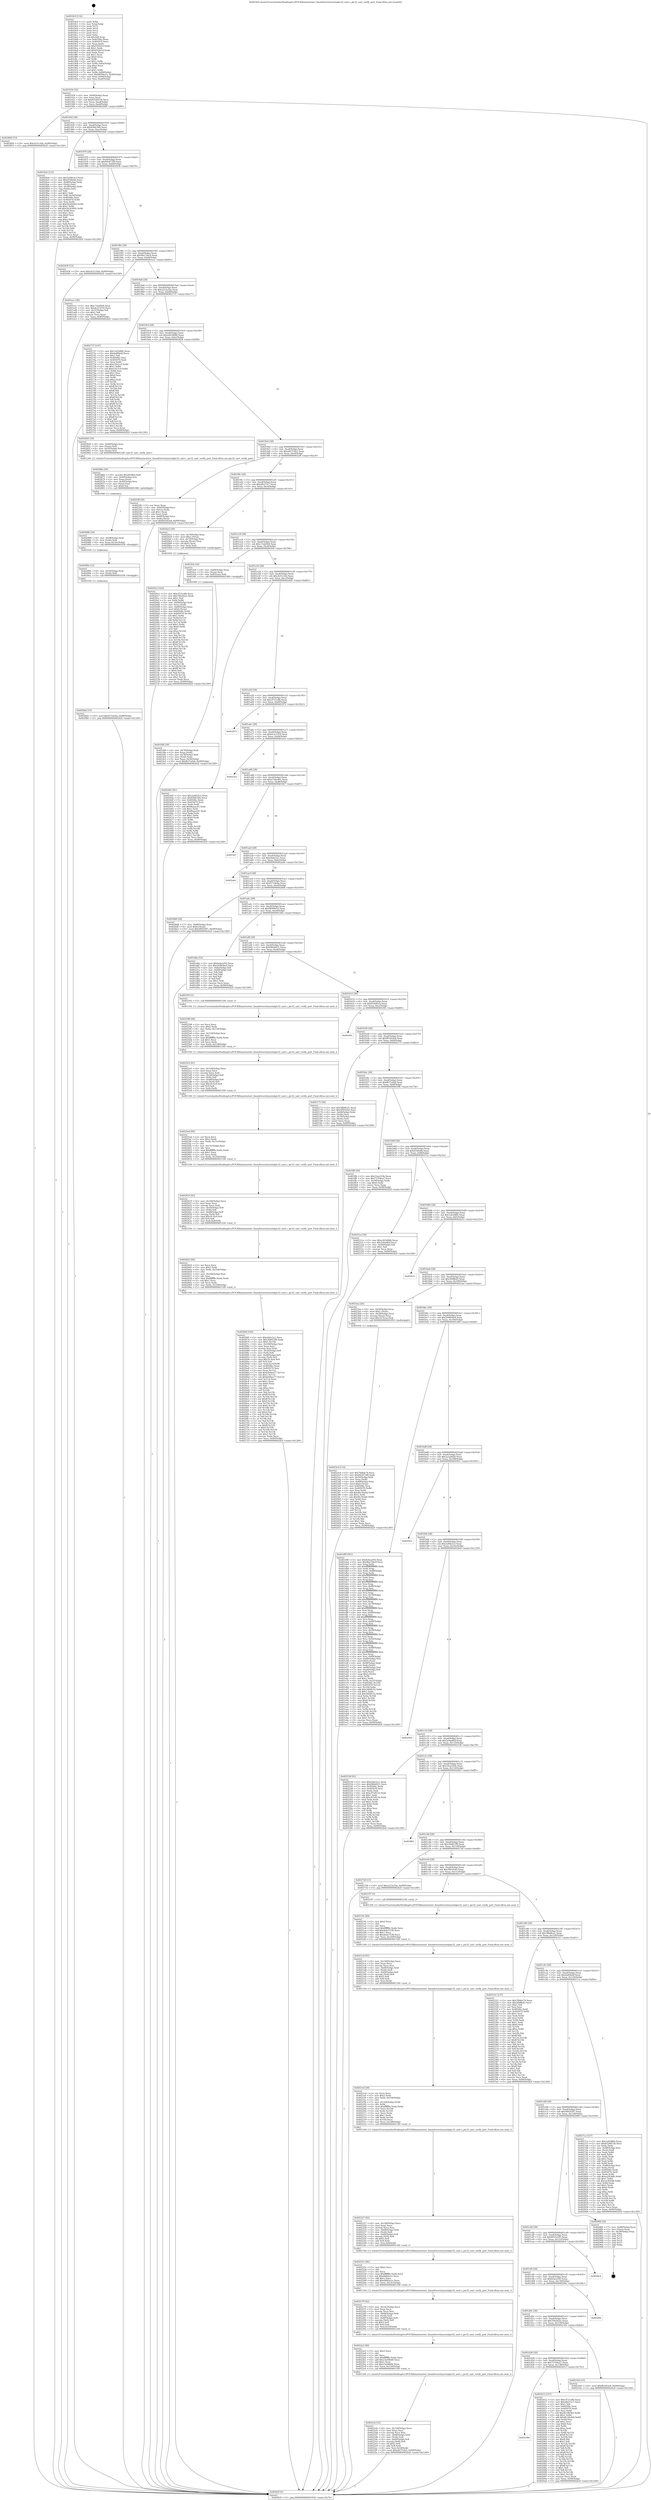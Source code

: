 digraph "0x4018c0" {
  label = "0x4018c0 (/mnt/c/Users/mathe/Desktop/tcc/POCII/binaries/extr_linuxdriversttyserialpic32_uart.c_pic32_uart_verify_port_Final-ollvm.out::main(0))"
  labelloc = "t"
  node[shape=record]

  Entry [label="",width=0.3,height=0.3,shape=circle,fillcolor=black,style=filled]
  "0x401934" [label="{
     0x401934 [32]\l
     | [instrs]\l
     &nbsp;&nbsp;0x401934 \<+6\>: mov -0x90(%rbp),%eax\l
     &nbsp;&nbsp;0x40193a \<+2\>: mov %eax,%ecx\l
     &nbsp;&nbsp;0x40193c \<+6\>: sub $0x83284534,%ecx\l
     &nbsp;&nbsp;0x401942 \<+6\>: mov %eax,-0xa4(%rbp)\l
     &nbsp;&nbsp;0x401948 \<+6\>: mov %ecx,-0xa8(%rbp)\l
     &nbsp;&nbsp;0x40194e \<+6\>: je 0000000000402849 \<main+0xf89\>\l
  }"]
  "0x402849" [label="{
     0x402849 [15]\l
     | [instrs]\l
     &nbsp;&nbsp;0x402849 \<+10\>: movl $0xcb31c3eb,-0x90(%rbp)\l
     &nbsp;&nbsp;0x402853 \<+5\>: jmp 0000000000402b2f \<main+0x126f\>\l
  }"]
  "0x401954" [label="{
     0x401954 [28]\l
     | [instrs]\l
     &nbsp;&nbsp;0x401954 \<+5\>: jmp 0000000000401959 \<main+0x99\>\l
     &nbsp;&nbsp;0x401959 \<+6\>: mov -0xa4(%rbp),%eax\l
     &nbsp;&nbsp;0x40195f \<+5\>: sub $0x83fdc56b,%eax\l
     &nbsp;&nbsp;0x401964 \<+6\>: mov %eax,-0xac(%rbp)\l
     &nbsp;&nbsp;0x40196a \<+6\>: je 00000000004024a0 \<main+0xbe0\>\l
  }"]
  Exit [label="",width=0.3,height=0.3,shape=circle,fillcolor=black,style=filled,peripheries=2]
  "0x4024a0" [label="{
     0x4024a0 [122]\l
     | [instrs]\l
     &nbsp;&nbsp;0x4024a0 \<+5\>: mov $0x2a98e2c3,%eax\l
     &nbsp;&nbsp;0x4024a5 \<+5\>: mov $0xd106e6b,%ecx\l
     &nbsp;&nbsp;0x4024aa \<+4\>: mov -0x48(%rbp),%rdx\l
     &nbsp;&nbsp;0x4024ae \<+2\>: mov (%rdx),%esi\l
     &nbsp;&nbsp;0x4024b0 \<+4\>: mov -0x58(%rbp),%rdx\l
     &nbsp;&nbsp;0x4024b4 \<+2\>: cmp (%rdx),%esi\l
     &nbsp;&nbsp;0x4024b6 \<+4\>: setl %dil\l
     &nbsp;&nbsp;0x4024ba \<+4\>: and $0x1,%dil\l
     &nbsp;&nbsp;0x4024be \<+4\>: mov %dil,-0x29(%rbp)\l
     &nbsp;&nbsp;0x4024c2 \<+7\>: mov 0x40506c,%esi\l
     &nbsp;&nbsp;0x4024c9 \<+8\>: mov 0x405070,%r8d\l
     &nbsp;&nbsp;0x4024d1 \<+3\>: mov %esi,%r9d\l
     &nbsp;&nbsp;0x4024d4 \<+7\>: sub $0x5b542602,%r9d\l
     &nbsp;&nbsp;0x4024db \<+4\>: sub $0x1,%r9d\l
     &nbsp;&nbsp;0x4024df \<+7\>: add $0x5b542602,%r9d\l
     &nbsp;&nbsp;0x4024e6 \<+4\>: imul %r9d,%esi\l
     &nbsp;&nbsp;0x4024ea \<+3\>: and $0x1,%esi\l
     &nbsp;&nbsp;0x4024ed \<+3\>: cmp $0x0,%esi\l
     &nbsp;&nbsp;0x4024f0 \<+4\>: sete %dil\l
     &nbsp;&nbsp;0x4024f4 \<+4\>: cmp $0xa,%r8d\l
     &nbsp;&nbsp;0x4024f8 \<+4\>: setl %r10b\l
     &nbsp;&nbsp;0x4024fc \<+3\>: mov %dil,%r11b\l
     &nbsp;&nbsp;0x4024ff \<+3\>: and %r10b,%r11b\l
     &nbsp;&nbsp;0x402502 \<+3\>: xor %r10b,%dil\l
     &nbsp;&nbsp;0x402505 \<+3\>: or %dil,%r11b\l
     &nbsp;&nbsp;0x402508 \<+4\>: test $0x1,%r11b\l
     &nbsp;&nbsp;0x40250c \<+3\>: cmovne %ecx,%eax\l
     &nbsp;&nbsp;0x40250f \<+6\>: mov %eax,-0x90(%rbp)\l
     &nbsp;&nbsp;0x402515 \<+5\>: jmp 0000000000402b2f \<main+0x126f\>\l
  }"]
  "0x401970" [label="{
     0x401970 [28]\l
     | [instrs]\l
     &nbsp;&nbsp;0x401970 \<+5\>: jmp 0000000000401975 \<main+0xb5\>\l
     &nbsp;&nbsp;0x401975 \<+6\>: mov -0xa4(%rbp),%eax\l
     &nbsp;&nbsp;0x40197b \<+5\>: sub $0x842872f9,%eax\l
     &nbsp;&nbsp;0x401980 \<+6\>: mov %eax,-0xb0(%rbp)\l
     &nbsp;&nbsp;0x401986 \<+6\>: je 0000000000402436 \<main+0xb76\>\l
  }"]
  "0x4028a6" [label="{
     0x4028a6 [15]\l
     | [instrs]\l
     &nbsp;&nbsp;0x4028a6 \<+10\>: movl $0xf37cde4a,-0x90(%rbp)\l
     &nbsp;&nbsp;0x4028b0 \<+5\>: jmp 0000000000402b2f \<main+0x126f\>\l
  }"]
  "0x402436" [label="{
     0x402436 [15]\l
     | [instrs]\l
     &nbsp;&nbsp;0x402436 \<+10\>: movl $0xcb31c3eb,-0x90(%rbp)\l
     &nbsp;&nbsp;0x402440 \<+5\>: jmp 0000000000402b2f \<main+0x126f\>\l
  }"]
  "0x40198c" [label="{
     0x40198c [28]\l
     | [instrs]\l
     &nbsp;&nbsp;0x40198c \<+5\>: jmp 0000000000401991 \<main+0xd1\>\l
     &nbsp;&nbsp;0x401991 \<+6\>: mov -0xa4(%rbp),%eax\l
     &nbsp;&nbsp;0x401997 \<+5\>: sub $0x9ba72bc9,%eax\l
     &nbsp;&nbsp;0x40199c \<+6\>: mov %eax,-0xb4(%rbp)\l
     &nbsp;&nbsp;0x4019a2 \<+6\>: je 0000000000401ecc \<main+0x60c\>\l
  }"]
  "0x40289a" [label="{
     0x40289a [12]\l
     | [instrs]\l
     &nbsp;&nbsp;0x40289a \<+4\>: mov -0x50(%rbp),%rdi\l
     &nbsp;&nbsp;0x40289e \<+3\>: mov (%rdi),%rdi\l
     &nbsp;&nbsp;0x4028a1 \<+5\>: call 0000000000401030 \<free@plt\>\l
     | [calls]\l
     &nbsp;&nbsp;0x401030 \{1\} (unknown)\l
  }"]
  "0x401ecc" [label="{
     0x401ecc [30]\l
     | [instrs]\l
     &nbsp;&nbsp;0x401ecc \<+5\>: mov $0xc7eab9e8,%eax\l
     &nbsp;&nbsp;0x401ed1 \<+5\>: mov $0xdc2c3310,%ecx\l
     &nbsp;&nbsp;0x401ed6 \<+3\>: mov -0x31(%rbp),%dl\l
     &nbsp;&nbsp;0x401ed9 \<+3\>: test $0x1,%dl\l
     &nbsp;&nbsp;0x401edc \<+3\>: cmovne %ecx,%eax\l
     &nbsp;&nbsp;0x401edf \<+6\>: mov %eax,-0x90(%rbp)\l
     &nbsp;&nbsp;0x401ee5 \<+5\>: jmp 0000000000402b2f \<main+0x126f\>\l
  }"]
  "0x4019a8" [label="{
     0x4019a8 [28]\l
     | [instrs]\l
     &nbsp;&nbsp;0x4019a8 \<+5\>: jmp 00000000004019ad \<main+0xed\>\l
     &nbsp;&nbsp;0x4019ad \<+6\>: mov -0xa4(%rbp),%eax\l
     &nbsp;&nbsp;0x4019b3 \<+5\>: sub $0xa223a1ba,%eax\l
     &nbsp;&nbsp;0x4019b8 \<+6\>: mov %eax,-0xb8(%rbp)\l
     &nbsp;&nbsp;0x4019be \<+6\>: je 0000000000402737 \<main+0xe77\>\l
  }"]
  "0x402888" [label="{
     0x402888 [18]\l
     | [instrs]\l
     &nbsp;&nbsp;0x402888 \<+4\>: mov -0x68(%rbp),%rdi\l
     &nbsp;&nbsp;0x40288c \<+3\>: mov (%rdi),%rdi\l
     &nbsp;&nbsp;0x40288f \<+6\>: mov %eax,-0x16c(%rbp)\l
     &nbsp;&nbsp;0x402895 \<+5\>: call 0000000000401030 \<free@plt\>\l
     | [calls]\l
     &nbsp;&nbsp;0x401030 \{1\} (unknown)\l
  }"]
  "0x402737" [label="{
     0x402737 [147]\l
     | [instrs]\l
     &nbsp;&nbsp;0x402737 \<+5\>: mov $0x1a03d8fe,%eax\l
     &nbsp;&nbsp;0x40273c \<+5\>: mov $0x4af00e6f,%ecx\l
     &nbsp;&nbsp;0x402741 \<+2\>: mov $0x1,%dl\l
     &nbsp;&nbsp;0x402743 \<+7\>: mov 0x40506c,%esi\l
     &nbsp;&nbsp;0x40274a \<+7\>: mov 0x405070,%edi\l
     &nbsp;&nbsp;0x402751 \<+3\>: mov %esi,%r8d\l
     &nbsp;&nbsp;0x402754 \<+7\>: add $0xe35c1c0,%r8d\l
     &nbsp;&nbsp;0x40275b \<+4\>: sub $0x1,%r8d\l
     &nbsp;&nbsp;0x40275f \<+7\>: sub $0xe35c1c0,%r8d\l
     &nbsp;&nbsp;0x402766 \<+4\>: imul %r8d,%esi\l
     &nbsp;&nbsp;0x40276a \<+3\>: and $0x1,%esi\l
     &nbsp;&nbsp;0x40276d \<+3\>: cmp $0x0,%esi\l
     &nbsp;&nbsp;0x402770 \<+4\>: sete %r9b\l
     &nbsp;&nbsp;0x402774 \<+3\>: cmp $0xa,%edi\l
     &nbsp;&nbsp;0x402777 \<+4\>: setl %r10b\l
     &nbsp;&nbsp;0x40277b \<+3\>: mov %r9b,%r11b\l
     &nbsp;&nbsp;0x40277e \<+4\>: xor $0xff,%r11b\l
     &nbsp;&nbsp;0x402782 \<+3\>: mov %r10b,%bl\l
     &nbsp;&nbsp;0x402785 \<+3\>: xor $0xff,%bl\l
     &nbsp;&nbsp;0x402788 \<+3\>: xor $0x1,%dl\l
     &nbsp;&nbsp;0x40278b \<+3\>: mov %r11b,%r14b\l
     &nbsp;&nbsp;0x40278e \<+4\>: and $0xff,%r14b\l
     &nbsp;&nbsp;0x402792 \<+3\>: and %dl,%r9b\l
     &nbsp;&nbsp;0x402795 \<+3\>: mov %bl,%r15b\l
     &nbsp;&nbsp;0x402798 \<+4\>: and $0xff,%r15b\l
     &nbsp;&nbsp;0x40279c \<+3\>: and %dl,%r10b\l
     &nbsp;&nbsp;0x40279f \<+3\>: or %r9b,%r14b\l
     &nbsp;&nbsp;0x4027a2 \<+3\>: or %r10b,%r15b\l
     &nbsp;&nbsp;0x4027a5 \<+3\>: xor %r15b,%r14b\l
     &nbsp;&nbsp;0x4027a8 \<+3\>: or %bl,%r11b\l
     &nbsp;&nbsp;0x4027ab \<+4\>: xor $0xff,%r11b\l
     &nbsp;&nbsp;0x4027af \<+3\>: or $0x1,%dl\l
     &nbsp;&nbsp;0x4027b2 \<+3\>: and %dl,%r11b\l
     &nbsp;&nbsp;0x4027b5 \<+3\>: or %r11b,%r14b\l
     &nbsp;&nbsp;0x4027b8 \<+4\>: test $0x1,%r14b\l
     &nbsp;&nbsp;0x4027bc \<+3\>: cmovne %ecx,%eax\l
     &nbsp;&nbsp;0x4027bf \<+6\>: mov %eax,-0x90(%rbp)\l
     &nbsp;&nbsp;0x4027c5 \<+5\>: jmp 0000000000402b2f \<main+0x126f\>\l
  }"]
  "0x4019c4" [label="{
     0x4019c4 [28]\l
     | [instrs]\l
     &nbsp;&nbsp;0x4019c4 \<+5\>: jmp 00000000004019c9 \<main+0x109\>\l
     &nbsp;&nbsp;0x4019c9 \<+6\>: mov -0xa4(%rbp),%eax\l
     &nbsp;&nbsp;0x4019cf \<+5\>: sub $0xa2634886,%eax\l
     &nbsp;&nbsp;0x4019d4 \<+6\>: mov %eax,-0xbc(%rbp)\l
     &nbsp;&nbsp;0x4019da \<+6\>: je 0000000000402858 \<main+0xf98\>\l
  }"]
  "0x40286b" [label="{
     0x40286b [29]\l
     | [instrs]\l
     &nbsp;&nbsp;0x40286b \<+10\>: movabs $0x4030b6,%rdi\l
     &nbsp;&nbsp;0x402875 \<+4\>: mov -0x40(%rbp),%rsi\l
     &nbsp;&nbsp;0x402879 \<+2\>: mov %eax,(%rsi)\l
     &nbsp;&nbsp;0x40287b \<+4\>: mov -0x40(%rbp),%rsi\l
     &nbsp;&nbsp;0x40287f \<+2\>: mov (%rsi),%esi\l
     &nbsp;&nbsp;0x402881 \<+2\>: mov $0x0,%al\l
     &nbsp;&nbsp;0x402883 \<+5\>: call 0000000000401040 \<printf@plt\>\l
     | [calls]\l
     &nbsp;&nbsp;0x401040 \{1\} (unknown)\l
  }"]
  "0x402858" [label="{
     0x402858 [19]\l
     | [instrs]\l
     &nbsp;&nbsp;0x402858 \<+4\>: mov -0x68(%rbp),%rax\l
     &nbsp;&nbsp;0x40285c \<+3\>: mov (%rax),%rdi\l
     &nbsp;&nbsp;0x40285f \<+4\>: mov -0x50(%rbp),%rax\l
     &nbsp;&nbsp;0x402863 \<+3\>: mov (%rax),%rsi\l
     &nbsp;&nbsp;0x402866 \<+5\>: call 0000000000401240 \<pic32_uart_verify_port\>\l
     | [calls]\l
     &nbsp;&nbsp;0x401240 \{1\} (/mnt/c/Users/mathe/Desktop/tcc/POCII/binaries/extr_linuxdriversttyserialpic32_uart.c_pic32_uart_verify_port_Final-ollvm.out::pic32_uart_verify_port)\l
  }"]
  "0x4019e0" [label="{
     0x4019e0 [28]\l
     | [instrs]\l
     &nbsp;&nbsp;0x4019e0 \<+5\>: jmp 00000000004019e5 \<main+0x125\>\l
     &nbsp;&nbsp;0x4019e5 \<+6\>: mov -0xa4(%rbp),%eax\l
     &nbsp;&nbsp;0x4019eb \<+5\>: sub $0xa82752b3,%eax\l
     &nbsp;&nbsp;0x4019f0 \<+6\>: mov %eax,-0xc0(%rbp)\l
     &nbsp;&nbsp;0x4019f6 \<+6\>: je 00000000004022ff \<main+0xa3f\>\l
  }"]
  "0x40266f" [label="{
     0x40266f [185]\l
     | [instrs]\l
     &nbsp;&nbsp;0x40266f \<+5\>: mov $0xefabc2a1,%ecx\l
     &nbsp;&nbsp;0x402674 \<+5\>: mov $0x34d653f0,%edx\l
     &nbsp;&nbsp;0x402679 \<+3\>: mov $0x1,%r10b\l
     &nbsp;&nbsp;0x40267c \<+6\>: mov -0x168(%rbp),%esi\l
     &nbsp;&nbsp;0x402682 \<+3\>: imul %eax,%esi\l
     &nbsp;&nbsp;0x402685 \<+3\>: movslq %esi,%rdi\l
     &nbsp;&nbsp;0x402688 \<+4\>: mov -0x50(%rbp),%r8\l
     &nbsp;&nbsp;0x40268c \<+3\>: mov (%r8),%r8\l
     &nbsp;&nbsp;0x40268f \<+4\>: mov -0x48(%rbp),%r9\l
     &nbsp;&nbsp;0x402693 \<+3\>: movslq (%r9),%r9\l
     &nbsp;&nbsp;0x402696 \<+4\>: imul $0x18,%r9,%r9\l
     &nbsp;&nbsp;0x40269a \<+3\>: add %r9,%r8\l
     &nbsp;&nbsp;0x40269d \<+4\>: mov %rdi,0x10(%r8)\l
     &nbsp;&nbsp;0x4026a1 \<+7\>: mov 0x40506c,%eax\l
     &nbsp;&nbsp;0x4026a8 \<+7\>: mov 0x405070,%esi\l
     &nbsp;&nbsp;0x4026af \<+3\>: mov %eax,%r11d\l
     &nbsp;&nbsp;0x4026b2 \<+7\>: add $0xb20bea77,%r11d\l
     &nbsp;&nbsp;0x4026b9 \<+4\>: sub $0x1,%r11d\l
     &nbsp;&nbsp;0x4026bd \<+7\>: sub $0xb20bea77,%r11d\l
     &nbsp;&nbsp;0x4026c4 \<+4\>: imul %r11d,%eax\l
     &nbsp;&nbsp;0x4026c8 \<+3\>: and $0x1,%eax\l
     &nbsp;&nbsp;0x4026cb \<+3\>: cmp $0x0,%eax\l
     &nbsp;&nbsp;0x4026ce \<+3\>: sete %bl\l
     &nbsp;&nbsp;0x4026d1 \<+3\>: cmp $0xa,%esi\l
     &nbsp;&nbsp;0x4026d4 \<+4\>: setl %r14b\l
     &nbsp;&nbsp;0x4026d8 \<+3\>: mov %bl,%r15b\l
     &nbsp;&nbsp;0x4026db \<+4\>: xor $0xff,%r15b\l
     &nbsp;&nbsp;0x4026df \<+3\>: mov %r14b,%r12b\l
     &nbsp;&nbsp;0x4026e2 \<+4\>: xor $0xff,%r12b\l
     &nbsp;&nbsp;0x4026e6 \<+4\>: xor $0x0,%r10b\l
     &nbsp;&nbsp;0x4026ea \<+3\>: mov %r15b,%r13b\l
     &nbsp;&nbsp;0x4026ed \<+4\>: and $0x0,%r13b\l
     &nbsp;&nbsp;0x4026f1 \<+3\>: and %r10b,%bl\l
     &nbsp;&nbsp;0x4026f4 \<+3\>: mov %r12b,%al\l
     &nbsp;&nbsp;0x4026f7 \<+2\>: and $0x0,%al\l
     &nbsp;&nbsp;0x4026f9 \<+3\>: and %r10b,%r14b\l
     &nbsp;&nbsp;0x4026fc \<+3\>: or %bl,%r13b\l
     &nbsp;&nbsp;0x4026ff \<+3\>: or %r14b,%al\l
     &nbsp;&nbsp;0x402702 \<+3\>: xor %al,%r13b\l
     &nbsp;&nbsp;0x402705 \<+3\>: or %r12b,%r15b\l
     &nbsp;&nbsp;0x402708 \<+4\>: xor $0xff,%r15b\l
     &nbsp;&nbsp;0x40270c \<+4\>: or $0x0,%r10b\l
     &nbsp;&nbsp;0x402710 \<+3\>: and %r10b,%r15b\l
     &nbsp;&nbsp;0x402713 \<+3\>: or %r15b,%r13b\l
     &nbsp;&nbsp;0x402716 \<+4\>: test $0x1,%r13b\l
     &nbsp;&nbsp;0x40271a \<+3\>: cmovne %edx,%ecx\l
     &nbsp;&nbsp;0x40271d \<+6\>: mov %ecx,-0x90(%rbp)\l
     &nbsp;&nbsp;0x402723 \<+5\>: jmp 0000000000402b2f \<main+0x126f\>\l
  }"]
  "0x4022ff" [label="{
     0x4022ff [34]\l
     | [instrs]\l
     &nbsp;&nbsp;0x4022ff \<+2\>: xor %eax,%eax\l
     &nbsp;&nbsp;0x402301 \<+4\>: mov -0x60(%rbp),%rcx\l
     &nbsp;&nbsp;0x402305 \<+2\>: mov (%rcx),%edx\l
     &nbsp;&nbsp;0x402307 \<+3\>: sub $0x1,%eax\l
     &nbsp;&nbsp;0x40230a \<+2\>: sub %eax,%edx\l
     &nbsp;&nbsp;0x40230c \<+4\>: mov -0x60(%rbp),%rcx\l
     &nbsp;&nbsp;0x402310 \<+2\>: mov %edx,(%rcx)\l
     &nbsp;&nbsp;0x402312 \<+10\>: movl $0xf81603e8,-0x90(%rbp)\l
     &nbsp;&nbsp;0x40231c \<+5\>: jmp 0000000000402b2f \<main+0x126f\>\l
  }"]
  "0x4019fc" [label="{
     0x4019fc [28]\l
     | [instrs]\l
     &nbsp;&nbsp;0x4019fc \<+5\>: jmp 0000000000401a01 \<main+0x141\>\l
     &nbsp;&nbsp;0x401a01 \<+6\>: mov -0xa4(%rbp),%eax\l
     &nbsp;&nbsp;0x401a07 \<+5\>: sub $0xafb215c7,%eax\l
     &nbsp;&nbsp;0x401a0c \<+6\>: mov %eax,-0xc4(%rbp)\l
     &nbsp;&nbsp;0x401a12 \<+6\>: je 00000000004020a5 \<main+0x7e5\>\l
  }"]
  "0x402643" [label="{
     0x402643 [44]\l
     | [instrs]\l
     &nbsp;&nbsp;0x402643 \<+2\>: xor %ecx,%ecx\l
     &nbsp;&nbsp;0x402645 \<+5\>: mov $0x2,%edx\l
     &nbsp;&nbsp;0x40264a \<+6\>: mov %edx,-0x164(%rbp)\l
     &nbsp;&nbsp;0x402650 \<+1\>: cltd\l
     &nbsp;&nbsp;0x402651 \<+6\>: mov -0x164(%rbp),%esi\l
     &nbsp;&nbsp;0x402657 \<+2\>: idiv %esi\l
     &nbsp;&nbsp;0x402659 \<+6\>: imul $0xfffffffe,%edx,%edx\l
     &nbsp;&nbsp;0x40265f \<+3\>: sub $0x1,%ecx\l
     &nbsp;&nbsp;0x402662 \<+2\>: sub %ecx,%edx\l
     &nbsp;&nbsp;0x402664 \<+6\>: mov %edx,-0x168(%rbp)\l
     &nbsp;&nbsp;0x40266a \<+5\>: call 0000000000401160 \<next_i\>\l
     | [calls]\l
     &nbsp;&nbsp;0x401160 \{1\} (/mnt/c/Users/mathe/Desktop/tcc/POCII/binaries/extr_linuxdriversttyserialpic32_uart.c_pic32_uart_verify_port_Final-ollvm.out::next_i)\l
  }"]
  "0x4020a5" [label="{
     0x4020a5 [29]\l
     | [instrs]\l
     &nbsp;&nbsp;0x4020a5 \<+4\>: mov -0x70(%rbp),%rax\l
     &nbsp;&nbsp;0x4020a9 \<+6\>: movl $0x1,(%rax)\l
     &nbsp;&nbsp;0x4020af \<+4\>: mov -0x70(%rbp),%rax\l
     &nbsp;&nbsp;0x4020b3 \<+3\>: movslq (%rax),%rax\l
     &nbsp;&nbsp;0x4020b6 \<+4\>: shl $0x5,%rax\l
     &nbsp;&nbsp;0x4020ba \<+3\>: mov %rax,%rdi\l
     &nbsp;&nbsp;0x4020bd \<+5\>: call 0000000000401050 \<malloc@plt\>\l
     | [calls]\l
     &nbsp;&nbsp;0x401050 \{1\} (unknown)\l
  }"]
  "0x401a18" [label="{
     0x401a18 [28]\l
     | [instrs]\l
     &nbsp;&nbsp;0x401a18 \<+5\>: jmp 0000000000401a1d \<main+0x15d\>\l
     &nbsp;&nbsp;0x401a1d \<+6\>: mov -0xa4(%rbp),%eax\l
     &nbsp;&nbsp;0x401a23 \<+5\>: sub $0xc7eab9e8,%eax\l
     &nbsp;&nbsp;0x401a28 \<+6\>: mov %eax,-0xc8(%rbp)\l
     &nbsp;&nbsp;0x401a2e \<+6\>: je 0000000000401fc6 \<main+0x706\>\l
  }"]
  "0x402619" [label="{
     0x402619 [42]\l
     | [instrs]\l
     &nbsp;&nbsp;0x402619 \<+6\>: mov -0x160(%rbp),%ecx\l
     &nbsp;&nbsp;0x40261f \<+3\>: imul %eax,%ecx\l
     &nbsp;&nbsp;0x402622 \<+3\>: movslq %ecx,%rdi\l
     &nbsp;&nbsp;0x402625 \<+4\>: mov -0x50(%rbp),%r8\l
     &nbsp;&nbsp;0x402629 \<+3\>: mov (%r8),%r8\l
     &nbsp;&nbsp;0x40262c \<+4\>: mov -0x48(%rbp),%r9\l
     &nbsp;&nbsp;0x402630 \<+3\>: movslq (%r9),%r9\l
     &nbsp;&nbsp;0x402633 \<+4\>: imul $0x18,%r9,%r9\l
     &nbsp;&nbsp;0x402637 \<+3\>: add %r9,%r8\l
     &nbsp;&nbsp;0x40263a \<+4\>: mov %rdi,0x8(%r8)\l
     &nbsp;&nbsp;0x40263e \<+5\>: call 0000000000401160 \<next_i\>\l
     | [calls]\l
     &nbsp;&nbsp;0x401160 \{1\} (/mnt/c/Users/mathe/Desktop/tcc/POCII/binaries/extr_linuxdriversttyserialpic32_uart.c_pic32_uart_verify_port_Final-ollvm.out::next_i)\l
  }"]
  "0x401fc6" [label="{
     0x401fc6 [16]\l
     | [instrs]\l
     &nbsp;&nbsp;0x401fc6 \<+4\>: mov -0x80(%rbp),%rax\l
     &nbsp;&nbsp;0x401fca \<+3\>: mov (%rax),%rax\l
     &nbsp;&nbsp;0x401fcd \<+4\>: mov 0x8(%rax),%rdi\l
     &nbsp;&nbsp;0x401fd1 \<+5\>: call 0000000000401060 \<atoi@plt\>\l
     | [calls]\l
     &nbsp;&nbsp;0x401060 \{1\} (unknown)\l
  }"]
  "0x401a34" [label="{
     0x401a34 [28]\l
     | [instrs]\l
     &nbsp;&nbsp;0x401a34 \<+5\>: jmp 0000000000401a39 \<main+0x179\>\l
     &nbsp;&nbsp;0x401a39 \<+6\>: mov -0xa4(%rbp),%eax\l
     &nbsp;&nbsp;0x401a3f \<+5\>: sub $0xcb31c3eb,%eax\l
     &nbsp;&nbsp;0x401a44 \<+6\>: mov %eax,-0xcc(%rbp)\l
     &nbsp;&nbsp;0x401a4a \<+6\>: je 0000000000402445 \<main+0xb85\>\l
  }"]
  "0x4025ed" [label="{
     0x4025ed [44]\l
     | [instrs]\l
     &nbsp;&nbsp;0x4025ed \<+2\>: xor %ecx,%ecx\l
     &nbsp;&nbsp;0x4025ef \<+5\>: mov $0x2,%edx\l
     &nbsp;&nbsp;0x4025f4 \<+6\>: mov %edx,-0x15c(%rbp)\l
     &nbsp;&nbsp;0x4025fa \<+1\>: cltd\l
     &nbsp;&nbsp;0x4025fb \<+6\>: mov -0x15c(%rbp),%esi\l
     &nbsp;&nbsp;0x402601 \<+2\>: idiv %esi\l
     &nbsp;&nbsp;0x402603 \<+6\>: imul $0xfffffffe,%edx,%edx\l
     &nbsp;&nbsp;0x402609 \<+3\>: sub $0x1,%ecx\l
     &nbsp;&nbsp;0x40260c \<+2\>: sub %ecx,%edx\l
     &nbsp;&nbsp;0x40260e \<+6\>: mov %edx,-0x160(%rbp)\l
     &nbsp;&nbsp;0x402614 \<+5\>: call 0000000000401160 \<next_i\>\l
     | [calls]\l
     &nbsp;&nbsp;0x401160 \{1\} (/mnt/c/Users/mathe/Desktop/tcc/POCII/binaries/extr_linuxdriversttyserialpic32_uart.c_pic32_uart_verify_port_Final-ollvm.out::next_i)\l
  }"]
  "0x402445" [label="{
     0x402445 [91]\l
     | [instrs]\l
     &nbsp;&nbsp;0x402445 \<+5\>: mov $0x2a98e2c3,%eax\l
     &nbsp;&nbsp;0x40244a \<+5\>: mov $0x83fdc56b,%ecx\l
     &nbsp;&nbsp;0x40244f \<+7\>: mov 0x40506c,%edx\l
     &nbsp;&nbsp;0x402456 \<+7\>: mov 0x405070,%esi\l
     &nbsp;&nbsp;0x40245d \<+2\>: mov %edx,%edi\l
     &nbsp;&nbsp;0x40245f \<+6\>: add $0xf6aaac41,%edi\l
     &nbsp;&nbsp;0x402465 \<+3\>: sub $0x1,%edi\l
     &nbsp;&nbsp;0x402468 \<+6\>: sub $0xf6aaac41,%edi\l
     &nbsp;&nbsp;0x40246e \<+3\>: imul %edi,%edx\l
     &nbsp;&nbsp;0x402471 \<+3\>: and $0x1,%edx\l
     &nbsp;&nbsp;0x402474 \<+3\>: cmp $0x0,%edx\l
     &nbsp;&nbsp;0x402477 \<+4\>: sete %r8b\l
     &nbsp;&nbsp;0x40247b \<+3\>: cmp $0xa,%esi\l
     &nbsp;&nbsp;0x40247e \<+4\>: setl %r9b\l
     &nbsp;&nbsp;0x402482 \<+3\>: mov %r8b,%r10b\l
     &nbsp;&nbsp;0x402485 \<+3\>: and %r9b,%r10b\l
     &nbsp;&nbsp;0x402488 \<+3\>: xor %r9b,%r8b\l
     &nbsp;&nbsp;0x40248b \<+3\>: or %r8b,%r10b\l
     &nbsp;&nbsp;0x40248e \<+4\>: test $0x1,%r10b\l
     &nbsp;&nbsp;0x402492 \<+3\>: cmovne %ecx,%eax\l
     &nbsp;&nbsp;0x402495 \<+6\>: mov %eax,-0x90(%rbp)\l
     &nbsp;&nbsp;0x40249b \<+5\>: jmp 0000000000402b2f \<main+0x126f\>\l
  }"]
  "0x401a50" [label="{
     0x401a50 [28]\l
     | [instrs]\l
     &nbsp;&nbsp;0x401a50 \<+5\>: jmp 0000000000401a55 \<main+0x195\>\l
     &nbsp;&nbsp;0x401a55 \<+6\>: mov -0xa4(%rbp),%eax\l
     &nbsp;&nbsp;0x401a5b \<+5\>: sub $0xcf721e8b,%eax\l
     &nbsp;&nbsp;0x401a60 \<+6\>: mov %eax,-0xd0(%rbp)\l
     &nbsp;&nbsp;0x401a66 \<+6\>: je 0000000000402972 \<main+0x10b2\>\l
  }"]
  "0x4025c4" [label="{
     0x4025c4 [41]\l
     | [instrs]\l
     &nbsp;&nbsp;0x4025c4 \<+6\>: mov -0x158(%rbp),%ecx\l
     &nbsp;&nbsp;0x4025ca \<+3\>: imul %eax,%ecx\l
     &nbsp;&nbsp;0x4025cd \<+3\>: movslq %ecx,%rdi\l
     &nbsp;&nbsp;0x4025d0 \<+4\>: mov -0x50(%rbp),%r8\l
     &nbsp;&nbsp;0x4025d4 \<+3\>: mov (%r8),%r8\l
     &nbsp;&nbsp;0x4025d7 \<+4\>: mov -0x48(%rbp),%r9\l
     &nbsp;&nbsp;0x4025db \<+3\>: movslq (%r9),%r9\l
     &nbsp;&nbsp;0x4025de \<+4\>: imul $0x18,%r9,%r9\l
     &nbsp;&nbsp;0x4025e2 \<+3\>: add %r9,%r8\l
     &nbsp;&nbsp;0x4025e5 \<+3\>: mov %rdi,(%r8)\l
     &nbsp;&nbsp;0x4025e8 \<+5\>: call 0000000000401160 \<next_i\>\l
     | [calls]\l
     &nbsp;&nbsp;0x401160 \{1\} (/mnt/c/Users/mathe/Desktop/tcc/POCII/binaries/extr_linuxdriversttyserialpic32_uart.c_pic32_uart_verify_port_Final-ollvm.out::next_i)\l
  }"]
  "0x402972" [label="{
     0x402972\l
  }", style=dashed]
  "0x401a6c" [label="{
     0x401a6c [28]\l
     | [instrs]\l
     &nbsp;&nbsp;0x401a6c \<+5\>: jmp 0000000000401a71 \<main+0x1b1\>\l
     &nbsp;&nbsp;0x401a71 \<+6\>: mov -0xa4(%rbp),%eax\l
     &nbsp;&nbsp;0x401a77 \<+5\>: sub $0xdc2c3310,%eax\l
     &nbsp;&nbsp;0x401a7c \<+6\>: mov %eax,-0xd4(%rbp)\l
     &nbsp;&nbsp;0x401a82 \<+6\>: je 0000000000401eea \<main+0x62a\>\l
  }"]
  "0x402598" [label="{
     0x402598 [44]\l
     | [instrs]\l
     &nbsp;&nbsp;0x402598 \<+2\>: xor %ecx,%ecx\l
     &nbsp;&nbsp;0x40259a \<+5\>: mov $0x2,%edx\l
     &nbsp;&nbsp;0x40259f \<+6\>: mov %edx,-0x154(%rbp)\l
     &nbsp;&nbsp;0x4025a5 \<+1\>: cltd\l
     &nbsp;&nbsp;0x4025a6 \<+6\>: mov -0x154(%rbp),%esi\l
     &nbsp;&nbsp;0x4025ac \<+2\>: idiv %esi\l
     &nbsp;&nbsp;0x4025ae \<+6\>: imul $0xfffffffe,%edx,%edx\l
     &nbsp;&nbsp;0x4025b4 \<+3\>: sub $0x1,%ecx\l
     &nbsp;&nbsp;0x4025b7 \<+2\>: sub %ecx,%edx\l
     &nbsp;&nbsp;0x4025b9 \<+6\>: mov %edx,-0x158(%rbp)\l
     &nbsp;&nbsp;0x4025bf \<+5\>: call 0000000000401160 \<next_i\>\l
     | [calls]\l
     &nbsp;&nbsp;0x401160 \{1\} (/mnt/c/Users/mathe/Desktop/tcc/POCII/binaries/extr_linuxdriversttyserialpic32_uart.c_pic32_uart_verify_port_Final-ollvm.out::next_i)\l
  }"]
  "0x401eea" [label="{
     0x401eea\l
  }", style=dashed]
  "0x401a88" [label="{
     0x401a88 [28]\l
     | [instrs]\l
     &nbsp;&nbsp;0x401a88 \<+5\>: jmp 0000000000401a8d \<main+0x1cd\>\l
     &nbsp;&nbsp;0x401a8d \<+6\>: mov -0xa4(%rbp),%eax\l
     &nbsp;&nbsp;0x401a93 \<+5\>: sub $0xe73be401,%eax\l
     &nbsp;&nbsp;0x401a98 \<+6\>: mov %eax,-0xd8(%rbp)\l
     &nbsp;&nbsp;0x401a9e \<+6\>: je 0000000000401fb7 \<main+0x6f7\>\l
  }"]
  "0x4023c4" [label="{
     0x4023c4 [114]\l
     | [instrs]\l
     &nbsp;&nbsp;0x4023c4 \<+5\>: mov $0x7fd4dc74,%ecx\l
     &nbsp;&nbsp;0x4023c9 \<+5\>: mov $0x842872f9,%edx\l
     &nbsp;&nbsp;0x4023ce \<+4\>: mov -0x50(%rbp),%rdi\l
     &nbsp;&nbsp;0x4023d2 \<+3\>: mov %rax,(%rdi)\l
     &nbsp;&nbsp;0x4023d5 \<+4\>: mov -0x48(%rbp),%rax\l
     &nbsp;&nbsp;0x4023d9 \<+6\>: movl $0x0,(%rax)\l
     &nbsp;&nbsp;0x4023df \<+7\>: mov 0x40506c,%esi\l
     &nbsp;&nbsp;0x4023e6 \<+8\>: mov 0x405070,%r8d\l
     &nbsp;&nbsp;0x4023ee \<+3\>: mov %esi,%r9d\l
     &nbsp;&nbsp;0x4023f1 \<+7\>: add $0x46c30ab0,%r9d\l
     &nbsp;&nbsp;0x4023f8 \<+4\>: sub $0x1,%r9d\l
     &nbsp;&nbsp;0x4023fc \<+7\>: sub $0x46c30ab0,%r9d\l
     &nbsp;&nbsp;0x402403 \<+4\>: imul %r9d,%esi\l
     &nbsp;&nbsp;0x402407 \<+3\>: and $0x1,%esi\l
     &nbsp;&nbsp;0x40240a \<+3\>: cmp $0x0,%esi\l
     &nbsp;&nbsp;0x40240d \<+4\>: sete %r10b\l
     &nbsp;&nbsp;0x402411 \<+4\>: cmp $0xa,%r8d\l
     &nbsp;&nbsp;0x402415 \<+4\>: setl %r11b\l
     &nbsp;&nbsp;0x402419 \<+3\>: mov %r10b,%bl\l
     &nbsp;&nbsp;0x40241c \<+3\>: and %r11b,%bl\l
     &nbsp;&nbsp;0x40241f \<+3\>: xor %r11b,%r10b\l
     &nbsp;&nbsp;0x402422 \<+3\>: or %r10b,%bl\l
     &nbsp;&nbsp;0x402425 \<+3\>: test $0x1,%bl\l
     &nbsp;&nbsp;0x402428 \<+3\>: cmovne %edx,%ecx\l
     &nbsp;&nbsp;0x40242b \<+6\>: mov %ecx,-0x90(%rbp)\l
     &nbsp;&nbsp;0x402431 \<+5\>: jmp 0000000000402b2f \<main+0x126f\>\l
  }"]
  "0x401fb7" [label="{
     0x401fb7\l
  }", style=dashed]
  "0x401aa4" [label="{
     0x401aa4 [28]\l
     | [instrs]\l
     &nbsp;&nbsp;0x401aa4 \<+5\>: jmp 0000000000401aa9 \<main+0x1e9\>\l
     &nbsp;&nbsp;0x401aa9 \<+6\>: mov -0xa4(%rbp),%eax\l
     &nbsp;&nbsp;0x401aaf \<+5\>: sub $0xefabc2a1,%eax\l
     &nbsp;&nbsp;0x401ab4 \<+6\>: mov %eax,-0xdc(%rbp)\l
     &nbsp;&nbsp;0x401aba \<+6\>: je 0000000000402a0e \<main+0x114e\>\l
  }"]
  "0x4022cb" [label="{
     0x4022cb [52]\l
     | [instrs]\l
     &nbsp;&nbsp;0x4022cb \<+6\>: mov -0x150(%rbp),%ecx\l
     &nbsp;&nbsp;0x4022d1 \<+3\>: imul %eax,%ecx\l
     &nbsp;&nbsp;0x4022d4 \<+3\>: movslq %ecx,%rsi\l
     &nbsp;&nbsp;0x4022d7 \<+4\>: mov -0x68(%rbp),%rdi\l
     &nbsp;&nbsp;0x4022db \<+3\>: mov (%rdi),%rdi\l
     &nbsp;&nbsp;0x4022de \<+4\>: mov -0x60(%rbp),%r8\l
     &nbsp;&nbsp;0x4022e2 \<+3\>: movslq (%r8),%r8\l
     &nbsp;&nbsp;0x4022e5 \<+4\>: shl $0x5,%r8\l
     &nbsp;&nbsp;0x4022e9 \<+3\>: add %r8,%rdi\l
     &nbsp;&nbsp;0x4022ec \<+4\>: mov %rsi,0x18(%rdi)\l
     &nbsp;&nbsp;0x4022f0 \<+10\>: movl $0xa82752b3,-0x90(%rbp)\l
     &nbsp;&nbsp;0x4022fa \<+5\>: jmp 0000000000402b2f \<main+0x126f\>\l
  }"]
  "0x402a0e" [label="{
     0x402a0e\l
  }", style=dashed]
  "0x401ac0" [label="{
     0x401ac0 [28]\l
     | [instrs]\l
     &nbsp;&nbsp;0x401ac0 \<+5\>: jmp 0000000000401ac5 \<main+0x205\>\l
     &nbsp;&nbsp;0x401ac5 \<+6\>: mov -0xa4(%rbp),%eax\l
     &nbsp;&nbsp;0x401acb \<+5\>: sub $0xf37cde4a,%eax\l
     &nbsp;&nbsp;0x401ad0 \<+6\>: mov %eax,-0xe0(%rbp)\l
     &nbsp;&nbsp;0x401ad6 \<+6\>: je 00000000004028d8 \<main+0x1018\>\l
  }"]
  "0x4022a3" [label="{
     0x4022a3 [40]\l
     | [instrs]\l
     &nbsp;&nbsp;0x4022a3 \<+5\>: mov $0x2,%ecx\l
     &nbsp;&nbsp;0x4022a8 \<+1\>: cltd\l
     &nbsp;&nbsp;0x4022a9 \<+2\>: idiv %ecx\l
     &nbsp;&nbsp;0x4022ab \<+6\>: imul $0xfffffffe,%edx,%ecx\l
     &nbsp;&nbsp;0x4022b1 \<+6\>: add $0x23a94b00,%ecx\l
     &nbsp;&nbsp;0x4022b7 \<+3\>: add $0x1,%ecx\l
     &nbsp;&nbsp;0x4022ba \<+6\>: sub $0x23a94b00,%ecx\l
     &nbsp;&nbsp;0x4022c0 \<+6\>: mov %ecx,-0x150(%rbp)\l
     &nbsp;&nbsp;0x4022c6 \<+5\>: call 0000000000401160 \<next_i\>\l
     | [calls]\l
     &nbsp;&nbsp;0x401160 \{1\} (/mnt/c/Users/mathe/Desktop/tcc/POCII/binaries/extr_linuxdriversttyserialpic32_uart.c_pic32_uart_verify_port_Final-ollvm.out::next_i)\l
  }"]
  "0x4028d8" [label="{
     0x4028d8 [28]\l
     | [instrs]\l
     &nbsp;&nbsp;0x4028d8 \<+7\>: mov -0x88(%rbp),%rax\l
     &nbsp;&nbsp;0x4028df \<+6\>: movl $0x0,(%rax)\l
     &nbsp;&nbsp;0x4028e5 \<+10\>: movl $0x5892f397,-0x90(%rbp)\l
     &nbsp;&nbsp;0x4028ef \<+5\>: jmp 0000000000402b2f \<main+0x126f\>\l
  }"]
  "0x401adc" [label="{
     0x401adc [28]\l
     | [instrs]\l
     &nbsp;&nbsp;0x401adc \<+5\>: jmp 0000000000401ae1 \<main+0x221\>\l
     &nbsp;&nbsp;0x401ae1 \<+6\>: mov -0xa4(%rbp),%eax\l
     &nbsp;&nbsp;0x401ae7 \<+5\>: sub $0xf4094e53,%eax\l
     &nbsp;&nbsp;0x401aec \<+6\>: mov %eax,-0xe4(%rbp)\l
     &nbsp;&nbsp;0x401af2 \<+6\>: je 0000000000401d6a \<main+0x4aa\>\l
  }"]
  "0x402279" [label="{
     0x402279 [42]\l
     | [instrs]\l
     &nbsp;&nbsp;0x402279 \<+6\>: mov -0x14c(%rbp),%ecx\l
     &nbsp;&nbsp;0x40227f \<+3\>: imul %eax,%ecx\l
     &nbsp;&nbsp;0x402282 \<+3\>: movslq %ecx,%rsi\l
     &nbsp;&nbsp;0x402285 \<+4\>: mov -0x68(%rbp),%rdi\l
     &nbsp;&nbsp;0x402289 \<+3\>: mov (%rdi),%rdi\l
     &nbsp;&nbsp;0x40228c \<+4\>: mov -0x60(%rbp),%r8\l
     &nbsp;&nbsp;0x402290 \<+3\>: movslq (%r8),%r8\l
     &nbsp;&nbsp;0x402293 \<+4\>: shl $0x5,%r8\l
     &nbsp;&nbsp;0x402297 \<+3\>: add %r8,%rdi\l
     &nbsp;&nbsp;0x40229a \<+4\>: mov %rsi,0x10(%rdi)\l
     &nbsp;&nbsp;0x40229e \<+5\>: call 0000000000401160 \<next_i\>\l
     | [calls]\l
     &nbsp;&nbsp;0x401160 \{1\} (/mnt/c/Users/mathe/Desktop/tcc/POCII/binaries/extr_linuxdriversttyserialpic32_uart.c_pic32_uart_verify_port_Final-ollvm.out::next_i)\l
  }"]
  "0x401d6a" [label="{
     0x401d6a [53]\l
     | [instrs]\l
     &nbsp;&nbsp;0x401d6a \<+5\>: mov $0x6cbca595,%eax\l
     &nbsp;&nbsp;0x401d6f \<+5\>: mov $0x269856e9,%ecx\l
     &nbsp;&nbsp;0x401d74 \<+6\>: mov -0x8a(%rbp),%dl\l
     &nbsp;&nbsp;0x401d7a \<+7\>: mov -0x89(%rbp),%sil\l
     &nbsp;&nbsp;0x401d81 \<+3\>: mov %dl,%dil\l
     &nbsp;&nbsp;0x401d84 \<+3\>: and %sil,%dil\l
     &nbsp;&nbsp;0x401d87 \<+3\>: xor %sil,%dl\l
     &nbsp;&nbsp;0x401d8a \<+3\>: or %dl,%dil\l
     &nbsp;&nbsp;0x401d8d \<+4\>: test $0x1,%dil\l
     &nbsp;&nbsp;0x401d91 \<+3\>: cmovne %ecx,%eax\l
     &nbsp;&nbsp;0x401d94 \<+6\>: mov %eax,-0x90(%rbp)\l
     &nbsp;&nbsp;0x401d9a \<+5\>: jmp 0000000000402b2f \<main+0x126f\>\l
  }"]
  "0x401af8" [label="{
     0x401af8 [28]\l
     | [instrs]\l
     &nbsp;&nbsp;0x401af8 \<+5\>: jmp 0000000000401afd \<main+0x23d\>\l
     &nbsp;&nbsp;0x401afd \<+6\>: mov -0xa4(%rbp),%eax\l
     &nbsp;&nbsp;0x401b03 \<+5\>: sub $0xf46b4431,%eax\l
     &nbsp;&nbsp;0x401b08 \<+6\>: mov %eax,-0xe8(%rbp)\l
     &nbsp;&nbsp;0x401b0e \<+6\>: je 0000000000402593 \<main+0xcd3\>\l
  }"]
  "0x402b2f" [label="{
     0x402b2f [5]\l
     | [instrs]\l
     &nbsp;&nbsp;0x402b2f \<+5\>: jmp 0000000000401934 \<main+0x74\>\l
  }"]
  "0x4018c0" [label="{
     0x4018c0 [116]\l
     | [instrs]\l
     &nbsp;&nbsp;0x4018c0 \<+1\>: push %rbp\l
     &nbsp;&nbsp;0x4018c1 \<+3\>: mov %rsp,%rbp\l
     &nbsp;&nbsp;0x4018c4 \<+2\>: push %r15\l
     &nbsp;&nbsp;0x4018c6 \<+2\>: push %r14\l
     &nbsp;&nbsp;0x4018c8 \<+2\>: push %r13\l
     &nbsp;&nbsp;0x4018ca \<+2\>: push %r12\l
     &nbsp;&nbsp;0x4018cc \<+1\>: push %rbx\l
     &nbsp;&nbsp;0x4018cd \<+7\>: sub $0x168,%rsp\l
     &nbsp;&nbsp;0x4018d4 \<+7\>: mov 0x40506c,%eax\l
     &nbsp;&nbsp;0x4018db \<+7\>: mov 0x405070,%ecx\l
     &nbsp;&nbsp;0x4018e2 \<+2\>: mov %eax,%edx\l
     &nbsp;&nbsp;0x4018e4 \<+6\>: sub $0xf1f2b5cf,%edx\l
     &nbsp;&nbsp;0x4018ea \<+3\>: sub $0x1,%edx\l
     &nbsp;&nbsp;0x4018ed \<+6\>: add $0xf1f2b5cf,%edx\l
     &nbsp;&nbsp;0x4018f3 \<+3\>: imul %edx,%eax\l
     &nbsp;&nbsp;0x4018f6 \<+3\>: and $0x1,%eax\l
     &nbsp;&nbsp;0x4018f9 \<+3\>: cmp $0x0,%eax\l
     &nbsp;&nbsp;0x4018fc \<+4\>: sete %r8b\l
     &nbsp;&nbsp;0x401900 \<+4\>: and $0x1,%r8b\l
     &nbsp;&nbsp;0x401904 \<+7\>: mov %r8b,-0x8a(%rbp)\l
     &nbsp;&nbsp;0x40190b \<+3\>: cmp $0xa,%ecx\l
     &nbsp;&nbsp;0x40190e \<+4\>: setl %r8b\l
     &nbsp;&nbsp;0x401912 \<+4\>: and $0x1,%r8b\l
     &nbsp;&nbsp;0x401916 \<+7\>: mov %r8b,-0x89(%rbp)\l
     &nbsp;&nbsp;0x40191d \<+10\>: movl $0xf4094e53,-0x90(%rbp)\l
     &nbsp;&nbsp;0x401927 \<+6\>: mov %edi,-0x94(%rbp)\l
     &nbsp;&nbsp;0x40192d \<+7\>: mov %rsi,-0xa0(%rbp)\l
  }"]
  "0x402251" [label="{
     0x402251 [40]\l
     | [instrs]\l
     &nbsp;&nbsp;0x402251 \<+5\>: mov $0x2,%ecx\l
     &nbsp;&nbsp;0x402256 \<+1\>: cltd\l
     &nbsp;&nbsp;0x402257 \<+2\>: idiv %ecx\l
     &nbsp;&nbsp;0x402259 \<+6\>: imul $0xfffffffe,%edx,%ecx\l
     &nbsp;&nbsp;0x40225f \<+6\>: sub $0xd4fd2a1e,%ecx\l
     &nbsp;&nbsp;0x402265 \<+3\>: add $0x1,%ecx\l
     &nbsp;&nbsp;0x402268 \<+6\>: add $0xd4fd2a1e,%ecx\l
     &nbsp;&nbsp;0x40226e \<+6\>: mov %ecx,-0x14c(%rbp)\l
     &nbsp;&nbsp;0x402274 \<+5\>: call 0000000000401160 \<next_i\>\l
     | [calls]\l
     &nbsp;&nbsp;0x401160 \{1\} (/mnt/c/Users/mathe/Desktop/tcc/POCII/binaries/extr_linuxdriversttyserialpic32_uart.c_pic32_uart_verify_port_Final-ollvm.out::next_i)\l
  }"]
  "0x402593" [label="{
     0x402593 [5]\l
     | [instrs]\l
     &nbsp;&nbsp;0x402593 \<+5\>: call 0000000000401160 \<next_i\>\l
     | [calls]\l
     &nbsp;&nbsp;0x401160 \{1\} (/mnt/c/Users/mathe/Desktop/tcc/POCII/binaries/extr_linuxdriversttyserialpic32_uart.c_pic32_uart_verify_port_Final-ollvm.out::next_i)\l
  }"]
  "0x401b14" [label="{
     0x401b14 [28]\l
     | [instrs]\l
     &nbsp;&nbsp;0x401b14 \<+5\>: jmp 0000000000401b19 \<main+0x259\>\l
     &nbsp;&nbsp;0x401b19 \<+6\>: mov -0xa4(%rbp),%eax\l
     &nbsp;&nbsp;0x401b1f \<+5\>: sub $0xf530d5ea,%eax\l
     &nbsp;&nbsp;0x401b24 \<+6\>: mov %eax,-0xec(%rbp)\l
     &nbsp;&nbsp;0x401b2a \<+6\>: je 0000000000401f45 \<main+0x685\>\l
  }"]
  "0x402227" [label="{
     0x402227 [42]\l
     | [instrs]\l
     &nbsp;&nbsp;0x402227 \<+6\>: mov -0x148(%rbp),%ecx\l
     &nbsp;&nbsp;0x40222d \<+3\>: imul %eax,%ecx\l
     &nbsp;&nbsp;0x402230 \<+3\>: movslq %ecx,%rsi\l
     &nbsp;&nbsp;0x402233 \<+4\>: mov -0x68(%rbp),%rdi\l
     &nbsp;&nbsp;0x402237 \<+3\>: mov (%rdi),%rdi\l
     &nbsp;&nbsp;0x40223a \<+4\>: mov -0x60(%rbp),%r8\l
     &nbsp;&nbsp;0x40223e \<+3\>: movslq (%r8),%r8\l
     &nbsp;&nbsp;0x402241 \<+4\>: shl $0x5,%r8\l
     &nbsp;&nbsp;0x402245 \<+3\>: add %r8,%rdi\l
     &nbsp;&nbsp;0x402248 \<+4\>: mov %rsi,0x8(%rdi)\l
     &nbsp;&nbsp;0x40224c \<+5\>: call 0000000000401160 \<next_i\>\l
     | [calls]\l
     &nbsp;&nbsp;0x401160 \{1\} (/mnt/c/Users/mathe/Desktop/tcc/POCII/binaries/extr_linuxdriversttyserialpic32_uart.c_pic32_uart_verify_port_Final-ollvm.out::next_i)\l
  }"]
  "0x401f45" [label="{
     0x401f45\l
  }", style=dashed]
  "0x401b30" [label="{
     0x401b30 [28]\l
     | [instrs]\l
     &nbsp;&nbsp;0x401b30 \<+5\>: jmp 0000000000401b35 \<main+0x275\>\l
     &nbsp;&nbsp;0x401b35 \<+6\>: mov -0xa4(%rbp),%eax\l
     &nbsp;&nbsp;0x401b3b \<+5\>: sub $0xf81603e8,%eax\l
     &nbsp;&nbsp;0x401b40 \<+6\>: mov %eax,-0xf0(%rbp)\l
     &nbsp;&nbsp;0x401b46 \<+6\>: je 0000000000402173 \<main+0x8b3\>\l
  }"]
  "0x4021ed" [label="{
     0x4021ed [58]\l
     | [instrs]\l
     &nbsp;&nbsp;0x4021ed \<+2\>: xor %ecx,%ecx\l
     &nbsp;&nbsp;0x4021ef \<+5\>: mov $0x2,%edx\l
     &nbsp;&nbsp;0x4021f4 \<+6\>: mov %edx,-0x144(%rbp)\l
     &nbsp;&nbsp;0x4021fa \<+1\>: cltd\l
     &nbsp;&nbsp;0x4021fb \<+7\>: mov -0x144(%rbp),%r9d\l
     &nbsp;&nbsp;0x402202 \<+3\>: idiv %r9d\l
     &nbsp;&nbsp;0x402205 \<+6\>: imul $0xfffffffe,%edx,%edx\l
     &nbsp;&nbsp;0x40220b \<+3\>: mov %ecx,%r10d\l
     &nbsp;&nbsp;0x40220e \<+3\>: sub %edx,%r10d\l
     &nbsp;&nbsp;0x402211 \<+2\>: mov %ecx,%edx\l
     &nbsp;&nbsp;0x402213 \<+3\>: sub $0x1,%edx\l
     &nbsp;&nbsp;0x402216 \<+3\>: add %edx,%r10d\l
     &nbsp;&nbsp;0x402219 \<+3\>: sub %r10d,%ecx\l
     &nbsp;&nbsp;0x40221c \<+6\>: mov %ecx,-0x148(%rbp)\l
     &nbsp;&nbsp;0x402222 \<+5\>: call 0000000000401160 \<next_i\>\l
     | [calls]\l
     &nbsp;&nbsp;0x401160 \{1\} (/mnt/c/Users/mathe/Desktop/tcc/POCII/binaries/extr_linuxdriversttyserialpic32_uart.c_pic32_uart_verify_port_Final-ollvm.out::next_i)\l
  }"]
  "0x402173" [label="{
     0x402173 [36]\l
     | [instrs]\l
     &nbsp;&nbsp;0x402173 \<+5\>: mov $0x3fb68ca1,%eax\l
     &nbsp;&nbsp;0x402178 \<+5\>: mov $0x3891fcb5,%ecx\l
     &nbsp;&nbsp;0x40217d \<+4\>: mov -0x60(%rbp),%rdx\l
     &nbsp;&nbsp;0x402181 \<+2\>: mov (%rdx),%esi\l
     &nbsp;&nbsp;0x402183 \<+4\>: mov -0x70(%rbp),%rdx\l
     &nbsp;&nbsp;0x402187 \<+2\>: cmp (%rdx),%esi\l
     &nbsp;&nbsp;0x402189 \<+3\>: cmovl %ecx,%eax\l
     &nbsp;&nbsp;0x40218c \<+6\>: mov %eax,-0x90(%rbp)\l
     &nbsp;&nbsp;0x402192 \<+5\>: jmp 0000000000402b2f \<main+0x126f\>\l
  }"]
  "0x401b4c" [label="{
     0x401b4c [28]\l
     | [instrs]\l
     &nbsp;&nbsp;0x401b4c \<+5\>: jmp 0000000000401b51 \<main+0x291\>\l
     &nbsp;&nbsp;0x401b51 \<+6\>: mov -0xa4(%rbp),%eax\l
     &nbsp;&nbsp;0x401b57 \<+5\>: sub $0xfb37a9a8,%eax\l
     &nbsp;&nbsp;0x401b5c \<+6\>: mov %eax,-0xf4(%rbp)\l
     &nbsp;&nbsp;0x401b62 \<+6\>: je 0000000000401ff4 \<main+0x734\>\l
  }"]
  "0x4021c4" [label="{
     0x4021c4 [41]\l
     | [instrs]\l
     &nbsp;&nbsp;0x4021c4 \<+6\>: mov -0x140(%rbp),%ecx\l
     &nbsp;&nbsp;0x4021ca \<+3\>: imul %eax,%ecx\l
     &nbsp;&nbsp;0x4021cd \<+3\>: movslq %ecx,%rsi\l
     &nbsp;&nbsp;0x4021d0 \<+4\>: mov -0x68(%rbp),%rdi\l
     &nbsp;&nbsp;0x4021d4 \<+3\>: mov (%rdi),%rdi\l
     &nbsp;&nbsp;0x4021d7 \<+4\>: mov -0x60(%rbp),%r8\l
     &nbsp;&nbsp;0x4021db \<+3\>: movslq (%r8),%r8\l
     &nbsp;&nbsp;0x4021de \<+4\>: shl $0x5,%r8\l
     &nbsp;&nbsp;0x4021e2 \<+3\>: add %r8,%rdi\l
     &nbsp;&nbsp;0x4021e5 \<+3\>: mov %rsi,(%rdi)\l
     &nbsp;&nbsp;0x4021e8 \<+5\>: call 0000000000401160 \<next_i\>\l
     | [calls]\l
     &nbsp;&nbsp;0x401160 \{1\} (/mnt/c/Users/mathe/Desktop/tcc/POCII/binaries/extr_linuxdriversttyserialpic32_uart.c_pic32_uart_verify_port_Final-ollvm.out::next_i)\l
  }"]
  "0x401ff4" [label="{
     0x401ff4 [30]\l
     | [instrs]\l
     &nbsp;&nbsp;0x401ff4 \<+5\>: mov $0x33ea103b,%eax\l
     &nbsp;&nbsp;0x401ff9 \<+5\>: mov $0x72704ea7,%ecx\l
     &nbsp;&nbsp;0x401ffe \<+3\>: mov -0x30(%rbp),%edx\l
     &nbsp;&nbsp;0x402001 \<+3\>: cmp $0x0,%edx\l
     &nbsp;&nbsp;0x402004 \<+3\>: cmove %ecx,%eax\l
     &nbsp;&nbsp;0x402007 \<+6\>: mov %eax,-0x90(%rbp)\l
     &nbsp;&nbsp;0x40200d \<+5\>: jmp 0000000000402b2f \<main+0x126f\>\l
  }"]
  "0x401b68" [label="{
     0x401b68 [28]\l
     | [instrs]\l
     &nbsp;&nbsp;0x401b68 \<+5\>: jmp 0000000000401b6d \<main+0x2ad\>\l
     &nbsp;&nbsp;0x401b6d \<+6\>: mov -0xa4(%rbp),%eax\l
     &nbsp;&nbsp;0x401b73 \<+5\>: sub $0xd106e6b,%eax\l
     &nbsp;&nbsp;0x401b78 \<+6\>: mov %eax,-0xf8(%rbp)\l
     &nbsp;&nbsp;0x401b7e \<+6\>: je 000000000040251a \<main+0xc5a\>\l
  }"]
  "0x40219c" [label="{
     0x40219c [40]\l
     | [instrs]\l
     &nbsp;&nbsp;0x40219c \<+5\>: mov $0x2,%ecx\l
     &nbsp;&nbsp;0x4021a1 \<+1\>: cltd\l
     &nbsp;&nbsp;0x4021a2 \<+2\>: idiv %ecx\l
     &nbsp;&nbsp;0x4021a4 \<+6\>: imul $0xfffffffe,%edx,%ecx\l
     &nbsp;&nbsp;0x4021aa \<+6\>: add $0xdeda7538,%ecx\l
     &nbsp;&nbsp;0x4021b0 \<+3\>: add $0x1,%ecx\l
     &nbsp;&nbsp;0x4021b3 \<+6\>: sub $0xdeda7538,%ecx\l
     &nbsp;&nbsp;0x4021b9 \<+6\>: mov %ecx,-0x140(%rbp)\l
     &nbsp;&nbsp;0x4021bf \<+5\>: call 0000000000401160 \<next_i\>\l
     | [calls]\l
     &nbsp;&nbsp;0x401160 \{1\} (/mnt/c/Users/mathe/Desktop/tcc/POCII/binaries/extr_linuxdriversttyserialpic32_uart.c_pic32_uart_verify_port_Final-ollvm.out::next_i)\l
  }"]
  "0x40251a" [label="{
     0x40251a [30]\l
     | [instrs]\l
     &nbsp;&nbsp;0x40251a \<+5\>: mov $0xa2634886,%eax\l
     &nbsp;&nbsp;0x40251f \<+5\>: mov $0x2e9ad82f,%ecx\l
     &nbsp;&nbsp;0x402524 \<+3\>: mov -0x29(%rbp),%dl\l
     &nbsp;&nbsp;0x402527 \<+3\>: test $0x1,%dl\l
     &nbsp;&nbsp;0x40252a \<+3\>: cmovne %ecx,%eax\l
     &nbsp;&nbsp;0x40252d \<+6\>: mov %eax,-0x90(%rbp)\l
     &nbsp;&nbsp;0x402533 \<+5\>: jmp 0000000000402b2f \<main+0x126f\>\l
  }"]
  "0x401b84" [label="{
     0x401b84 [28]\l
     | [instrs]\l
     &nbsp;&nbsp;0x401b84 \<+5\>: jmp 0000000000401b89 \<main+0x2c9\>\l
     &nbsp;&nbsp;0x401b89 \<+6\>: mov -0xa4(%rbp),%eax\l
     &nbsp;&nbsp;0x401b8f \<+5\>: sub $0x1a03d8fe,%eax\l
     &nbsp;&nbsp;0x401b94 \<+6\>: mov %eax,-0xfc(%rbp)\l
     &nbsp;&nbsp;0x401b9a \<+6\>: je 0000000000402b12 \<main+0x1252\>\l
  }"]
  "0x4020c2" [label="{
     0x4020c2 [162]\l
     | [instrs]\l
     &nbsp;&nbsp;0x4020c2 \<+5\>: mov $0xcf721e8b,%ecx\l
     &nbsp;&nbsp;0x4020c7 \<+5\>: mov $0x70b242ec,%edx\l
     &nbsp;&nbsp;0x4020cc \<+3\>: mov $0x1,%sil\l
     &nbsp;&nbsp;0x4020cf \<+3\>: xor %r8d,%r8d\l
     &nbsp;&nbsp;0x4020d2 \<+4\>: mov -0x68(%rbp),%rdi\l
     &nbsp;&nbsp;0x4020d6 \<+3\>: mov %rax,(%rdi)\l
     &nbsp;&nbsp;0x4020d9 \<+4\>: mov -0x60(%rbp),%rax\l
     &nbsp;&nbsp;0x4020dd \<+6\>: movl $0x0,(%rax)\l
     &nbsp;&nbsp;0x4020e3 \<+8\>: mov 0x40506c,%r9d\l
     &nbsp;&nbsp;0x4020eb \<+8\>: mov 0x405070,%r10d\l
     &nbsp;&nbsp;0x4020f3 \<+4\>: sub $0x1,%r8d\l
     &nbsp;&nbsp;0x4020f7 \<+3\>: mov %r9d,%r11d\l
     &nbsp;&nbsp;0x4020fa \<+3\>: add %r8d,%r11d\l
     &nbsp;&nbsp;0x4020fd \<+4\>: imul %r11d,%r9d\l
     &nbsp;&nbsp;0x402101 \<+4\>: and $0x1,%r9d\l
     &nbsp;&nbsp;0x402105 \<+4\>: cmp $0x0,%r9d\l
     &nbsp;&nbsp;0x402109 \<+3\>: sete %bl\l
     &nbsp;&nbsp;0x40210c \<+4\>: cmp $0xa,%r10d\l
     &nbsp;&nbsp;0x402110 \<+4\>: setl %r14b\l
     &nbsp;&nbsp;0x402114 \<+3\>: mov %bl,%r15b\l
     &nbsp;&nbsp;0x402117 \<+4\>: xor $0xff,%r15b\l
     &nbsp;&nbsp;0x40211b \<+3\>: mov %r14b,%r12b\l
     &nbsp;&nbsp;0x40211e \<+4\>: xor $0xff,%r12b\l
     &nbsp;&nbsp;0x402122 \<+4\>: xor $0x0,%sil\l
     &nbsp;&nbsp;0x402126 \<+3\>: mov %r15b,%r13b\l
     &nbsp;&nbsp;0x402129 \<+4\>: and $0x0,%r13b\l
     &nbsp;&nbsp;0x40212d \<+3\>: and %sil,%bl\l
     &nbsp;&nbsp;0x402130 \<+3\>: mov %r12b,%al\l
     &nbsp;&nbsp;0x402133 \<+2\>: and $0x0,%al\l
     &nbsp;&nbsp;0x402135 \<+3\>: and %sil,%r14b\l
     &nbsp;&nbsp;0x402138 \<+3\>: or %bl,%r13b\l
     &nbsp;&nbsp;0x40213b \<+3\>: or %r14b,%al\l
     &nbsp;&nbsp;0x40213e \<+3\>: xor %al,%r13b\l
     &nbsp;&nbsp;0x402141 \<+3\>: or %r12b,%r15b\l
     &nbsp;&nbsp;0x402144 \<+4\>: xor $0xff,%r15b\l
     &nbsp;&nbsp;0x402148 \<+4\>: or $0x0,%sil\l
     &nbsp;&nbsp;0x40214c \<+3\>: and %sil,%r15b\l
     &nbsp;&nbsp;0x40214f \<+3\>: or %r15b,%r13b\l
     &nbsp;&nbsp;0x402152 \<+4\>: test $0x1,%r13b\l
     &nbsp;&nbsp;0x402156 \<+3\>: cmovne %edx,%ecx\l
     &nbsp;&nbsp;0x402159 \<+6\>: mov %ecx,-0x90(%rbp)\l
     &nbsp;&nbsp;0x40215f \<+5\>: jmp 0000000000402b2f \<main+0x126f\>\l
  }"]
  "0x402b12" [label="{
     0x402b12\l
  }", style=dashed]
  "0x401ba0" [label="{
     0x401ba0 [28]\l
     | [instrs]\l
     &nbsp;&nbsp;0x401ba0 \<+5\>: jmp 0000000000401ba5 \<main+0x2e5\>\l
     &nbsp;&nbsp;0x401ba5 \<+6\>: mov -0xa4(%rbp),%eax\l
     &nbsp;&nbsp;0x401bab \<+5\>: sub $0x260ffed3,%eax\l
     &nbsp;&nbsp;0x401bb0 \<+6\>: mov %eax,-0x100(%rbp)\l
     &nbsp;&nbsp;0x401bb6 \<+6\>: je 00000000004023aa \<main+0xaea\>\l
  }"]
  "0x401d44" [label="{
     0x401d44\l
  }", style=dashed]
  "0x4023aa" [label="{
     0x4023aa [26]\l
     | [instrs]\l
     &nbsp;&nbsp;0x4023aa \<+4\>: mov -0x58(%rbp),%rax\l
     &nbsp;&nbsp;0x4023ae \<+6\>: movl $0x1,(%rax)\l
     &nbsp;&nbsp;0x4023b4 \<+4\>: mov -0x58(%rbp),%rax\l
     &nbsp;&nbsp;0x4023b8 \<+3\>: movslq (%rax),%rax\l
     &nbsp;&nbsp;0x4023bb \<+4\>: imul $0x18,%rax,%rdi\l
     &nbsp;&nbsp;0x4023bf \<+5\>: call 0000000000401050 \<malloc@plt\>\l
     | [calls]\l
     &nbsp;&nbsp;0x401050 \{1\} (unknown)\l
  }"]
  "0x401bbc" [label="{
     0x401bbc [28]\l
     | [instrs]\l
     &nbsp;&nbsp;0x401bbc \<+5\>: jmp 0000000000401bc1 \<main+0x301\>\l
     &nbsp;&nbsp;0x401bc1 \<+6\>: mov -0xa4(%rbp),%eax\l
     &nbsp;&nbsp;0x401bc7 \<+5\>: sub $0x269856e9,%eax\l
     &nbsp;&nbsp;0x401bcc \<+6\>: mov %eax,-0x104(%rbp)\l
     &nbsp;&nbsp;0x401bd2 \<+6\>: je 0000000000401d9f \<main+0x4df\>\l
  }"]
  "0x402012" [label="{
     0x402012 [147]\l
     | [instrs]\l
     &nbsp;&nbsp;0x402012 \<+5\>: mov $0xcf721e8b,%eax\l
     &nbsp;&nbsp;0x402017 \<+5\>: mov $0xafb215c7,%ecx\l
     &nbsp;&nbsp;0x40201c \<+2\>: mov $0x1,%dl\l
     &nbsp;&nbsp;0x40201e \<+7\>: mov 0x40506c,%esi\l
     &nbsp;&nbsp;0x402025 \<+7\>: mov 0x405070,%edi\l
     &nbsp;&nbsp;0x40202c \<+3\>: mov %esi,%r8d\l
     &nbsp;&nbsp;0x40202f \<+7\>: sub $0x4b14b3b9,%r8d\l
     &nbsp;&nbsp;0x402036 \<+4\>: sub $0x1,%r8d\l
     &nbsp;&nbsp;0x40203a \<+7\>: add $0x4b14b3b9,%r8d\l
     &nbsp;&nbsp;0x402041 \<+4\>: imul %r8d,%esi\l
     &nbsp;&nbsp;0x402045 \<+3\>: and $0x1,%esi\l
     &nbsp;&nbsp;0x402048 \<+3\>: cmp $0x0,%esi\l
     &nbsp;&nbsp;0x40204b \<+4\>: sete %r9b\l
     &nbsp;&nbsp;0x40204f \<+3\>: cmp $0xa,%edi\l
     &nbsp;&nbsp;0x402052 \<+4\>: setl %r10b\l
     &nbsp;&nbsp;0x402056 \<+3\>: mov %r9b,%r11b\l
     &nbsp;&nbsp;0x402059 \<+4\>: xor $0xff,%r11b\l
     &nbsp;&nbsp;0x40205d \<+3\>: mov %r10b,%bl\l
     &nbsp;&nbsp;0x402060 \<+3\>: xor $0xff,%bl\l
     &nbsp;&nbsp;0x402063 \<+3\>: xor $0x1,%dl\l
     &nbsp;&nbsp;0x402066 \<+3\>: mov %r11b,%r14b\l
     &nbsp;&nbsp;0x402069 \<+4\>: and $0xff,%r14b\l
     &nbsp;&nbsp;0x40206d \<+3\>: and %dl,%r9b\l
     &nbsp;&nbsp;0x402070 \<+3\>: mov %bl,%r15b\l
     &nbsp;&nbsp;0x402073 \<+4\>: and $0xff,%r15b\l
     &nbsp;&nbsp;0x402077 \<+3\>: and %dl,%r10b\l
     &nbsp;&nbsp;0x40207a \<+3\>: or %r9b,%r14b\l
     &nbsp;&nbsp;0x40207d \<+3\>: or %r10b,%r15b\l
     &nbsp;&nbsp;0x402080 \<+3\>: xor %r15b,%r14b\l
     &nbsp;&nbsp;0x402083 \<+3\>: or %bl,%r11b\l
     &nbsp;&nbsp;0x402086 \<+4\>: xor $0xff,%r11b\l
     &nbsp;&nbsp;0x40208a \<+3\>: or $0x1,%dl\l
     &nbsp;&nbsp;0x40208d \<+3\>: and %dl,%r11b\l
     &nbsp;&nbsp;0x402090 \<+3\>: or %r11b,%r14b\l
     &nbsp;&nbsp;0x402093 \<+4\>: test $0x1,%r14b\l
     &nbsp;&nbsp;0x402097 \<+3\>: cmovne %ecx,%eax\l
     &nbsp;&nbsp;0x40209a \<+6\>: mov %eax,-0x90(%rbp)\l
     &nbsp;&nbsp;0x4020a0 \<+5\>: jmp 0000000000402b2f \<main+0x126f\>\l
  }"]
  "0x401d9f" [label="{
     0x401d9f [301]\l
     | [instrs]\l
     &nbsp;&nbsp;0x401d9f \<+5\>: mov $0x6cbca595,%eax\l
     &nbsp;&nbsp;0x401da4 \<+5\>: mov $0x9ba72bc9,%ecx\l
     &nbsp;&nbsp;0x401da9 \<+3\>: mov %rsp,%rdx\l
     &nbsp;&nbsp;0x401dac \<+4\>: add $0xfffffffffffffff0,%rdx\l
     &nbsp;&nbsp;0x401db0 \<+3\>: mov %rdx,%rsp\l
     &nbsp;&nbsp;0x401db3 \<+7\>: mov %rdx,-0x88(%rbp)\l
     &nbsp;&nbsp;0x401dba \<+3\>: mov %rsp,%rdx\l
     &nbsp;&nbsp;0x401dbd \<+4\>: add $0xfffffffffffffff0,%rdx\l
     &nbsp;&nbsp;0x401dc1 \<+3\>: mov %rdx,%rsp\l
     &nbsp;&nbsp;0x401dc4 \<+3\>: mov %rsp,%rsi\l
     &nbsp;&nbsp;0x401dc7 \<+4\>: add $0xfffffffffffffff0,%rsi\l
     &nbsp;&nbsp;0x401dcb \<+3\>: mov %rsi,%rsp\l
     &nbsp;&nbsp;0x401dce \<+4\>: mov %rsi,-0x80(%rbp)\l
     &nbsp;&nbsp;0x401dd2 \<+3\>: mov %rsp,%rsi\l
     &nbsp;&nbsp;0x401dd5 \<+4\>: add $0xfffffffffffffff0,%rsi\l
     &nbsp;&nbsp;0x401dd9 \<+3\>: mov %rsi,%rsp\l
     &nbsp;&nbsp;0x401ddc \<+4\>: mov %rsi,-0x78(%rbp)\l
     &nbsp;&nbsp;0x401de0 \<+3\>: mov %rsp,%rsi\l
     &nbsp;&nbsp;0x401de3 \<+4\>: add $0xfffffffffffffff0,%rsi\l
     &nbsp;&nbsp;0x401de7 \<+3\>: mov %rsi,%rsp\l
     &nbsp;&nbsp;0x401dea \<+4\>: mov %rsi,-0x70(%rbp)\l
     &nbsp;&nbsp;0x401dee \<+3\>: mov %rsp,%rsi\l
     &nbsp;&nbsp;0x401df1 \<+4\>: add $0xfffffffffffffff0,%rsi\l
     &nbsp;&nbsp;0x401df5 \<+3\>: mov %rsi,%rsp\l
     &nbsp;&nbsp;0x401df8 \<+4\>: mov %rsi,-0x68(%rbp)\l
     &nbsp;&nbsp;0x401dfc \<+3\>: mov %rsp,%rsi\l
     &nbsp;&nbsp;0x401dff \<+4\>: add $0xfffffffffffffff0,%rsi\l
     &nbsp;&nbsp;0x401e03 \<+3\>: mov %rsi,%rsp\l
     &nbsp;&nbsp;0x401e06 \<+4\>: mov %rsi,-0x60(%rbp)\l
     &nbsp;&nbsp;0x401e0a \<+3\>: mov %rsp,%rsi\l
     &nbsp;&nbsp;0x401e0d \<+4\>: add $0xfffffffffffffff0,%rsi\l
     &nbsp;&nbsp;0x401e11 \<+3\>: mov %rsi,%rsp\l
     &nbsp;&nbsp;0x401e14 \<+4\>: mov %rsi,-0x58(%rbp)\l
     &nbsp;&nbsp;0x401e18 \<+3\>: mov %rsp,%rsi\l
     &nbsp;&nbsp;0x401e1b \<+4\>: add $0xfffffffffffffff0,%rsi\l
     &nbsp;&nbsp;0x401e1f \<+3\>: mov %rsi,%rsp\l
     &nbsp;&nbsp;0x401e22 \<+4\>: mov %rsi,-0x50(%rbp)\l
     &nbsp;&nbsp;0x401e26 \<+3\>: mov %rsp,%rsi\l
     &nbsp;&nbsp;0x401e29 \<+4\>: add $0xfffffffffffffff0,%rsi\l
     &nbsp;&nbsp;0x401e2d \<+3\>: mov %rsi,%rsp\l
     &nbsp;&nbsp;0x401e30 \<+4\>: mov %rsi,-0x48(%rbp)\l
     &nbsp;&nbsp;0x401e34 \<+3\>: mov %rsp,%rsi\l
     &nbsp;&nbsp;0x401e37 \<+4\>: add $0xfffffffffffffff0,%rsi\l
     &nbsp;&nbsp;0x401e3b \<+3\>: mov %rsi,%rsp\l
     &nbsp;&nbsp;0x401e3e \<+4\>: mov %rsi,-0x40(%rbp)\l
     &nbsp;&nbsp;0x401e42 \<+7\>: mov -0x88(%rbp),%rsi\l
     &nbsp;&nbsp;0x401e49 \<+6\>: movl $0x0,(%rsi)\l
     &nbsp;&nbsp;0x401e4f \<+6\>: mov -0x94(%rbp),%edi\l
     &nbsp;&nbsp;0x401e55 \<+2\>: mov %edi,(%rdx)\l
     &nbsp;&nbsp;0x401e57 \<+4\>: mov -0x80(%rbp),%rsi\l
     &nbsp;&nbsp;0x401e5b \<+7\>: mov -0xa0(%rbp),%r8\l
     &nbsp;&nbsp;0x401e62 \<+3\>: mov %r8,(%rsi)\l
     &nbsp;&nbsp;0x401e65 \<+3\>: cmpl $0x2,(%rdx)\l
     &nbsp;&nbsp;0x401e68 \<+4\>: setne %r9b\l
     &nbsp;&nbsp;0x401e6c \<+4\>: and $0x1,%r9b\l
     &nbsp;&nbsp;0x401e70 \<+4\>: mov %r9b,-0x31(%rbp)\l
     &nbsp;&nbsp;0x401e74 \<+8\>: mov 0x40506c,%r10d\l
     &nbsp;&nbsp;0x401e7c \<+8\>: mov 0x405070,%r11d\l
     &nbsp;&nbsp;0x401e84 \<+3\>: mov %r10d,%ebx\l
     &nbsp;&nbsp;0x401e87 \<+6\>: add $0x240dfc52,%ebx\l
     &nbsp;&nbsp;0x401e8d \<+3\>: sub $0x1,%ebx\l
     &nbsp;&nbsp;0x401e90 \<+6\>: sub $0x240dfc52,%ebx\l
     &nbsp;&nbsp;0x401e96 \<+4\>: imul %ebx,%r10d\l
     &nbsp;&nbsp;0x401e9a \<+4\>: and $0x1,%r10d\l
     &nbsp;&nbsp;0x401e9e \<+4\>: cmp $0x0,%r10d\l
     &nbsp;&nbsp;0x401ea2 \<+4\>: sete %r9b\l
     &nbsp;&nbsp;0x401ea6 \<+4\>: cmp $0xa,%r11d\l
     &nbsp;&nbsp;0x401eaa \<+4\>: setl %r14b\l
     &nbsp;&nbsp;0x401eae \<+3\>: mov %r9b,%r15b\l
     &nbsp;&nbsp;0x401eb1 \<+3\>: and %r14b,%r15b\l
     &nbsp;&nbsp;0x401eb4 \<+3\>: xor %r14b,%r9b\l
     &nbsp;&nbsp;0x401eb7 \<+3\>: or %r9b,%r15b\l
     &nbsp;&nbsp;0x401eba \<+4\>: test $0x1,%r15b\l
     &nbsp;&nbsp;0x401ebe \<+3\>: cmovne %ecx,%eax\l
     &nbsp;&nbsp;0x401ec1 \<+6\>: mov %eax,-0x90(%rbp)\l
     &nbsp;&nbsp;0x401ec7 \<+5\>: jmp 0000000000402b2f \<main+0x126f\>\l
  }"]
  "0x401bd8" [label="{
     0x401bd8 [28]\l
     | [instrs]\l
     &nbsp;&nbsp;0x401bd8 \<+5\>: jmp 0000000000401bdd \<main+0x31d\>\l
     &nbsp;&nbsp;0x401bdd \<+6\>: mov -0xa4(%rbp),%eax\l
     &nbsp;&nbsp;0x401be3 \<+5\>: sub $0x2a2a482b,%eax\l
     &nbsp;&nbsp;0x401be8 \<+6\>: mov %eax,-0x108(%rbp)\l
     &nbsp;&nbsp;0x401bee \<+6\>: je 0000000000402951 \<main+0x1091\>\l
  }"]
  "0x401d28" [label="{
     0x401d28 [28]\l
     | [instrs]\l
     &nbsp;&nbsp;0x401d28 \<+5\>: jmp 0000000000401d2d \<main+0x46d\>\l
     &nbsp;&nbsp;0x401d2d \<+6\>: mov -0xa4(%rbp),%eax\l
     &nbsp;&nbsp;0x401d33 \<+5\>: sub $0x72704ea7,%eax\l
     &nbsp;&nbsp;0x401d38 \<+6\>: mov %eax,-0x138(%rbp)\l
     &nbsp;&nbsp;0x401d3e \<+6\>: je 0000000000402012 \<main+0x752\>\l
  }"]
  "0x401fd6" [label="{
     0x401fd6 [30]\l
     | [instrs]\l
     &nbsp;&nbsp;0x401fd6 \<+4\>: mov -0x78(%rbp),%rdi\l
     &nbsp;&nbsp;0x401fda \<+2\>: mov %eax,(%rdi)\l
     &nbsp;&nbsp;0x401fdc \<+4\>: mov -0x78(%rbp),%rdi\l
     &nbsp;&nbsp;0x401fe0 \<+2\>: mov (%rdi),%eax\l
     &nbsp;&nbsp;0x401fe2 \<+3\>: mov %eax,-0x30(%rbp)\l
     &nbsp;&nbsp;0x401fe5 \<+10\>: movl $0xfb37a9a8,-0x90(%rbp)\l
     &nbsp;&nbsp;0x401fef \<+5\>: jmp 0000000000402b2f \<main+0x126f\>\l
  }"]
  "0x402164" [label="{
     0x402164 [15]\l
     | [instrs]\l
     &nbsp;&nbsp;0x402164 \<+10\>: movl $0xf81603e8,-0x90(%rbp)\l
     &nbsp;&nbsp;0x40216e \<+5\>: jmp 0000000000402b2f \<main+0x126f\>\l
  }"]
  "0x402951" [label="{
     0x402951\l
  }", style=dashed]
  "0x401bf4" [label="{
     0x401bf4 [28]\l
     | [instrs]\l
     &nbsp;&nbsp;0x401bf4 \<+5\>: jmp 0000000000401bf9 \<main+0x339\>\l
     &nbsp;&nbsp;0x401bf9 \<+6\>: mov -0xa4(%rbp),%eax\l
     &nbsp;&nbsp;0x401bff \<+5\>: sub $0x2a98e2c3,%eax\l
     &nbsp;&nbsp;0x401c04 \<+6\>: mov %eax,-0x10c(%rbp)\l
     &nbsp;&nbsp;0x401c0a \<+6\>: je 00000000004029e9 \<main+0x1129\>\l
  }"]
  "0x401d0c" [label="{
     0x401d0c [28]\l
     | [instrs]\l
     &nbsp;&nbsp;0x401d0c \<+5\>: jmp 0000000000401d11 \<main+0x451\>\l
     &nbsp;&nbsp;0x401d11 \<+6\>: mov -0xa4(%rbp),%eax\l
     &nbsp;&nbsp;0x401d17 \<+5\>: sub $0x70b242ec,%eax\l
     &nbsp;&nbsp;0x401d1c \<+6\>: mov %eax,-0x134(%rbp)\l
     &nbsp;&nbsp;0x401d22 \<+6\>: je 0000000000402164 \<main+0x8a4\>\l
  }"]
  "0x4029e9" [label="{
     0x4029e9\l
  }", style=dashed]
  "0x401c10" [label="{
     0x401c10 [28]\l
     | [instrs]\l
     &nbsp;&nbsp;0x401c10 \<+5\>: jmp 0000000000401c15 \<main+0x355\>\l
     &nbsp;&nbsp;0x401c15 \<+6\>: mov -0xa4(%rbp),%eax\l
     &nbsp;&nbsp;0x401c1b \<+5\>: sub $0x2e9ad82f,%eax\l
     &nbsp;&nbsp;0x401c20 \<+6\>: mov %eax,-0x110(%rbp)\l
     &nbsp;&nbsp;0x401c26 \<+6\>: je 0000000000402538 \<main+0xc78\>\l
  }"]
  "0x40290c" [label="{
     0x40290c\l
  }", style=dashed]
  "0x402538" [label="{
     0x402538 [91]\l
     | [instrs]\l
     &nbsp;&nbsp;0x402538 \<+5\>: mov $0xefabc2a1,%eax\l
     &nbsp;&nbsp;0x40253d \<+5\>: mov $0xf46b4431,%ecx\l
     &nbsp;&nbsp;0x402542 \<+7\>: mov 0x40506c,%edx\l
     &nbsp;&nbsp;0x402549 \<+7\>: mov 0x405070,%esi\l
     &nbsp;&nbsp;0x402550 \<+2\>: mov %edx,%edi\l
     &nbsp;&nbsp;0x402552 \<+6\>: sub $0xc97a811b,%edi\l
     &nbsp;&nbsp;0x402558 \<+3\>: sub $0x1,%edi\l
     &nbsp;&nbsp;0x40255b \<+6\>: add $0xc97a811b,%edi\l
     &nbsp;&nbsp;0x402561 \<+3\>: imul %edi,%edx\l
     &nbsp;&nbsp;0x402564 \<+3\>: and $0x1,%edx\l
     &nbsp;&nbsp;0x402567 \<+3\>: cmp $0x0,%edx\l
     &nbsp;&nbsp;0x40256a \<+4\>: sete %r8b\l
     &nbsp;&nbsp;0x40256e \<+3\>: cmp $0xa,%esi\l
     &nbsp;&nbsp;0x402571 \<+4\>: setl %r9b\l
     &nbsp;&nbsp;0x402575 \<+3\>: mov %r8b,%r10b\l
     &nbsp;&nbsp;0x402578 \<+3\>: and %r9b,%r10b\l
     &nbsp;&nbsp;0x40257b \<+3\>: xor %r9b,%r8b\l
     &nbsp;&nbsp;0x40257e \<+3\>: or %r8b,%r10b\l
     &nbsp;&nbsp;0x402581 \<+4\>: test $0x1,%r10b\l
     &nbsp;&nbsp;0x402585 \<+3\>: cmovne %ecx,%eax\l
     &nbsp;&nbsp;0x402588 \<+6\>: mov %eax,-0x90(%rbp)\l
     &nbsp;&nbsp;0x40258e \<+5\>: jmp 0000000000402b2f \<main+0x126f\>\l
  }"]
  "0x401c2c" [label="{
     0x401c2c [28]\l
     | [instrs]\l
     &nbsp;&nbsp;0x401c2c \<+5\>: jmp 0000000000401c31 \<main+0x371\>\l
     &nbsp;&nbsp;0x401c31 \<+6\>: mov -0xa4(%rbp),%eax\l
     &nbsp;&nbsp;0x401c37 \<+5\>: sub $0x33ea103b,%eax\l
     &nbsp;&nbsp;0x401c3c \<+6\>: mov %eax,-0x114(%rbp)\l
     &nbsp;&nbsp;0x401c42 \<+6\>: je 00000000004028b5 \<main+0xff5\>\l
  }"]
  "0x401cf0" [label="{
     0x401cf0 [28]\l
     | [instrs]\l
     &nbsp;&nbsp;0x401cf0 \<+5\>: jmp 0000000000401cf5 \<main+0x435\>\l
     &nbsp;&nbsp;0x401cf5 \<+6\>: mov -0xa4(%rbp),%eax\l
     &nbsp;&nbsp;0x401cfb \<+5\>: sub $0x6cbca595,%eax\l
     &nbsp;&nbsp;0x401d00 \<+6\>: mov %eax,-0x130(%rbp)\l
     &nbsp;&nbsp;0x401d06 \<+6\>: je 000000000040290c \<main+0x104c\>\l
  }"]
  "0x4028b5" [label="{
     0x4028b5\l
  }", style=dashed]
  "0x401c48" [label="{
     0x401c48 [28]\l
     | [instrs]\l
     &nbsp;&nbsp;0x401c48 \<+5\>: jmp 0000000000401c4d \<main+0x38d\>\l
     &nbsp;&nbsp;0x401c4d \<+6\>: mov -0xa4(%rbp),%eax\l
     &nbsp;&nbsp;0x401c53 \<+5\>: sub $0x34d653f0,%eax\l
     &nbsp;&nbsp;0x401c58 \<+6\>: mov %eax,-0x118(%rbp)\l
     &nbsp;&nbsp;0x401c5e \<+6\>: je 0000000000402728 \<main+0xe68\>\l
  }"]
  "0x4028c4" [label="{
     0x4028c4\l
  }", style=dashed]
  "0x402728" [label="{
     0x402728 [15]\l
     | [instrs]\l
     &nbsp;&nbsp;0x402728 \<+10\>: movl $0xa223a1ba,-0x90(%rbp)\l
     &nbsp;&nbsp;0x402732 \<+5\>: jmp 0000000000402b2f \<main+0x126f\>\l
  }"]
  "0x401c64" [label="{
     0x401c64 [28]\l
     | [instrs]\l
     &nbsp;&nbsp;0x401c64 \<+5\>: jmp 0000000000401c69 \<main+0x3a9\>\l
     &nbsp;&nbsp;0x401c69 \<+6\>: mov -0xa4(%rbp),%eax\l
     &nbsp;&nbsp;0x401c6f \<+5\>: sub $0x3891fcb5,%eax\l
     &nbsp;&nbsp;0x401c74 \<+6\>: mov %eax,-0x11c(%rbp)\l
     &nbsp;&nbsp;0x401c7a \<+6\>: je 0000000000402197 \<main+0x8d7\>\l
  }"]
  "0x401cd4" [label="{
     0x401cd4 [28]\l
     | [instrs]\l
     &nbsp;&nbsp;0x401cd4 \<+5\>: jmp 0000000000401cd9 \<main+0x419\>\l
     &nbsp;&nbsp;0x401cd9 \<+6\>: mov -0xa4(%rbp),%eax\l
     &nbsp;&nbsp;0x401cdf \<+5\>: sub $0x66552c95,%eax\l
     &nbsp;&nbsp;0x401ce4 \<+6\>: mov %eax,-0x12c(%rbp)\l
     &nbsp;&nbsp;0x401cea \<+6\>: je 00000000004028c4 \<main+0x1004\>\l
  }"]
  "0x402197" [label="{
     0x402197 [5]\l
     | [instrs]\l
     &nbsp;&nbsp;0x402197 \<+5\>: call 0000000000401160 \<next_i\>\l
     | [calls]\l
     &nbsp;&nbsp;0x401160 \{1\} (/mnt/c/Users/mathe/Desktop/tcc/POCII/binaries/extr_linuxdriversttyserialpic32_uart.c_pic32_uart_verify_port_Final-ollvm.out::next_i)\l
  }"]
  "0x401c80" [label="{
     0x401c80 [28]\l
     | [instrs]\l
     &nbsp;&nbsp;0x401c80 \<+5\>: jmp 0000000000401c85 \<main+0x3c5\>\l
     &nbsp;&nbsp;0x401c85 \<+6\>: mov -0xa4(%rbp),%eax\l
     &nbsp;&nbsp;0x401c8b \<+5\>: sub $0x3fb68ca1,%eax\l
     &nbsp;&nbsp;0x401c90 \<+6\>: mov %eax,-0x120(%rbp)\l
     &nbsp;&nbsp;0x401c96 \<+6\>: je 0000000000402321 \<main+0xa61\>\l
  }"]
  "0x4028f4" [label="{
     0x4028f4 [24]\l
     | [instrs]\l
     &nbsp;&nbsp;0x4028f4 \<+7\>: mov -0x88(%rbp),%rax\l
     &nbsp;&nbsp;0x4028fb \<+2\>: mov (%rax),%eax\l
     &nbsp;&nbsp;0x4028fd \<+4\>: lea -0x28(%rbp),%rsp\l
     &nbsp;&nbsp;0x402901 \<+1\>: pop %rbx\l
     &nbsp;&nbsp;0x402902 \<+2\>: pop %r12\l
     &nbsp;&nbsp;0x402904 \<+2\>: pop %r13\l
     &nbsp;&nbsp;0x402906 \<+2\>: pop %r14\l
     &nbsp;&nbsp;0x402908 \<+2\>: pop %r15\l
     &nbsp;&nbsp;0x40290a \<+1\>: pop %rbp\l
     &nbsp;&nbsp;0x40290b \<+1\>: ret\l
  }"]
  "0x402321" [label="{
     0x402321 [137]\l
     | [instrs]\l
     &nbsp;&nbsp;0x402321 \<+5\>: mov $0x7fd4dc74,%eax\l
     &nbsp;&nbsp;0x402326 \<+5\>: mov $0x260ffed3,%ecx\l
     &nbsp;&nbsp;0x40232b \<+2\>: mov $0x1,%dl\l
     &nbsp;&nbsp;0x40232d \<+2\>: xor %esi,%esi\l
     &nbsp;&nbsp;0x40232f \<+7\>: mov 0x40506c,%edi\l
     &nbsp;&nbsp;0x402336 \<+8\>: mov 0x405070,%r8d\l
     &nbsp;&nbsp;0x40233e \<+3\>: sub $0x1,%esi\l
     &nbsp;&nbsp;0x402341 \<+3\>: mov %edi,%r9d\l
     &nbsp;&nbsp;0x402344 \<+3\>: add %esi,%r9d\l
     &nbsp;&nbsp;0x402347 \<+4\>: imul %r9d,%edi\l
     &nbsp;&nbsp;0x40234b \<+3\>: and $0x1,%edi\l
     &nbsp;&nbsp;0x40234e \<+3\>: cmp $0x0,%edi\l
     &nbsp;&nbsp;0x402351 \<+4\>: sete %r10b\l
     &nbsp;&nbsp;0x402355 \<+4\>: cmp $0xa,%r8d\l
     &nbsp;&nbsp;0x402359 \<+4\>: setl %r11b\l
     &nbsp;&nbsp;0x40235d \<+3\>: mov %r10b,%bl\l
     &nbsp;&nbsp;0x402360 \<+3\>: xor $0xff,%bl\l
     &nbsp;&nbsp;0x402363 \<+3\>: mov %r11b,%r14b\l
     &nbsp;&nbsp;0x402366 \<+4\>: xor $0xff,%r14b\l
     &nbsp;&nbsp;0x40236a \<+3\>: xor $0x1,%dl\l
     &nbsp;&nbsp;0x40236d \<+3\>: mov %bl,%r15b\l
     &nbsp;&nbsp;0x402370 \<+4\>: and $0xff,%r15b\l
     &nbsp;&nbsp;0x402374 \<+3\>: and %dl,%r10b\l
     &nbsp;&nbsp;0x402377 \<+3\>: mov %r14b,%r12b\l
     &nbsp;&nbsp;0x40237a \<+4\>: and $0xff,%r12b\l
     &nbsp;&nbsp;0x40237e \<+3\>: and %dl,%r11b\l
     &nbsp;&nbsp;0x402381 \<+3\>: or %r10b,%r15b\l
     &nbsp;&nbsp;0x402384 \<+3\>: or %r11b,%r12b\l
     &nbsp;&nbsp;0x402387 \<+3\>: xor %r12b,%r15b\l
     &nbsp;&nbsp;0x40238a \<+3\>: or %r14b,%bl\l
     &nbsp;&nbsp;0x40238d \<+3\>: xor $0xff,%bl\l
     &nbsp;&nbsp;0x402390 \<+3\>: or $0x1,%dl\l
     &nbsp;&nbsp;0x402393 \<+2\>: and %dl,%bl\l
     &nbsp;&nbsp;0x402395 \<+3\>: or %bl,%r15b\l
     &nbsp;&nbsp;0x402398 \<+4\>: test $0x1,%r15b\l
     &nbsp;&nbsp;0x40239c \<+3\>: cmovne %ecx,%eax\l
     &nbsp;&nbsp;0x40239f \<+6\>: mov %eax,-0x90(%rbp)\l
     &nbsp;&nbsp;0x4023a5 \<+5\>: jmp 0000000000402b2f \<main+0x126f\>\l
  }"]
  "0x401c9c" [label="{
     0x401c9c [28]\l
     | [instrs]\l
     &nbsp;&nbsp;0x401c9c \<+5\>: jmp 0000000000401ca1 \<main+0x3e1\>\l
     &nbsp;&nbsp;0x401ca1 \<+6\>: mov -0xa4(%rbp),%eax\l
     &nbsp;&nbsp;0x401ca7 \<+5\>: sub $0x4af00e6f,%eax\l
     &nbsp;&nbsp;0x401cac \<+6\>: mov %eax,-0x124(%rbp)\l
     &nbsp;&nbsp;0x401cb2 \<+6\>: je 00000000004027ca \<main+0xf0a\>\l
  }"]
  "0x401cb8" [label="{
     0x401cb8 [28]\l
     | [instrs]\l
     &nbsp;&nbsp;0x401cb8 \<+5\>: jmp 0000000000401cbd \<main+0x3fd\>\l
     &nbsp;&nbsp;0x401cbd \<+6\>: mov -0xa4(%rbp),%eax\l
     &nbsp;&nbsp;0x401cc3 \<+5\>: sub $0x5892f397,%eax\l
     &nbsp;&nbsp;0x401cc8 \<+6\>: mov %eax,-0x128(%rbp)\l
     &nbsp;&nbsp;0x401cce \<+6\>: je 00000000004028f4 \<main+0x1034\>\l
  }"]
  "0x4027ca" [label="{
     0x4027ca [127]\l
     | [instrs]\l
     &nbsp;&nbsp;0x4027ca \<+5\>: mov $0x1a03d8fe,%eax\l
     &nbsp;&nbsp;0x4027cf \<+5\>: mov $0x83284534,%ecx\l
     &nbsp;&nbsp;0x4027d4 \<+2\>: xor %edx,%edx\l
     &nbsp;&nbsp;0x4027d6 \<+4\>: mov -0x48(%rbp),%rsi\l
     &nbsp;&nbsp;0x4027da \<+2\>: mov (%rsi),%edi\l
     &nbsp;&nbsp;0x4027dc \<+3\>: mov %edx,%r8d\l
     &nbsp;&nbsp;0x4027df \<+3\>: sub %edi,%r8d\l
     &nbsp;&nbsp;0x4027e2 \<+2\>: mov %edx,%edi\l
     &nbsp;&nbsp;0x4027e4 \<+3\>: sub $0x1,%edi\l
     &nbsp;&nbsp;0x4027e7 \<+3\>: add %edi,%r8d\l
     &nbsp;&nbsp;0x4027ea \<+3\>: sub %r8d,%edx\l
     &nbsp;&nbsp;0x4027ed \<+4\>: mov -0x48(%rbp),%rsi\l
     &nbsp;&nbsp;0x4027f1 \<+2\>: mov %edx,(%rsi)\l
     &nbsp;&nbsp;0x4027f3 \<+7\>: mov 0x40506c,%edx\l
     &nbsp;&nbsp;0x4027fa \<+7\>: mov 0x405070,%edi\l
     &nbsp;&nbsp;0x402801 \<+3\>: mov %edx,%r8d\l
     &nbsp;&nbsp;0x402804 \<+7\>: add $0xea3fc6d6,%r8d\l
     &nbsp;&nbsp;0x40280b \<+4\>: sub $0x1,%r8d\l
     &nbsp;&nbsp;0x40280f \<+7\>: sub $0xea3fc6d6,%r8d\l
     &nbsp;&nbsp;0x402816 \<+4\>: imul %r8d,%edx\l
     &nbsp;&nbsp;0x40281a \<+3\>: and $0x1,%edx\l
     &nbsp;&nbsp;0x40281d \<+3\>: cmp $0x0,%edx\l
     &nbsp;&nbsp;0x402820 \<+4\>: sete %r9b\l
     &nbsp;&nbsp;0x402824 \<+3\>: cmp $0xa,%edi\l
     &nbsp;&nbsp;0x402827 \<+4\>: setl %r10b\l
     &nbsp;&nbsp;0x40282b \<+3\>: mov %r9b,%r11b\l
     &nbsp;&nbsp;0x40282e \<+3\>: and %r10b,%r11b\l
     &nbsp;&nbsp;0x402831 \<+3\>: xor %r10b,%r9b\l
     &nbsp;&nbsp;0x402834 \<+3\>: or %r9b,%r11b\l
     &nbsp;&nbsp;0x402837 \<+4\>: test $0x1,%r11b\l
     &nbsp;&nbsp;0x40283b \<+3\>: cmovne %ecx,%eax\l
     &nbsp;&nbsp;0x40283e \<+6\>: mov %eax,-0x90(%rbp)\l
     &nbsp;&nbsp;0x402844 \<+5\>: jmp 0000000000402b2f \<main+0x126f\>\l
  }"]
  Entry -> "0x4018c0" [label=" 1"]
  "0x401934" -> "0x402849" [label=" 1"]
  "0x401934" -> "0x401954" [label=" 29"]
  "0x4028f4" -> Exit [label=" 1"]
  "0x401954" -> "0x4024a0" [label=" 2"]
  "0x401954" -> "0x401970" [label=" 27"]
  "0x4028d8" -> "0x402b2f" [label=" 1"]
  "0x401970" -> "0x402436" [label=" 1"]
  "0x401970" -> "0x40198c" [label=" 26"]
  "0x4028a6" -> "0x402b2f" [label=" 1"]
  "0x40198c" -> "0x401ecc" [label=" 1"]
  "0x40198c" -> "0x4019a8" [label=" 25"]
  "0x40289a" -> "0x4028a6" [label=" 1"]
  "0x4019a8" -> "0x402737" [label=" 1"]
  "0x4019a8" -> "0x4019c4" [label=" 24"]
  "0x402888" -> "0x40289a" [label=" 1"]
  "0x4019c4" -> "0x402858" [label=" 1"]
  "0x4019c4" -> "0x4019e0" [label=" 23"]
  "0x40286b" -> "0x402888" [label=" 1"]
  "0x4019e0" -> "0x4022ff" [label=" 1"]
  "0x4019e0" -> "0x4019fc" [label=" 22"]
  "0x402858" -> "0x40286b" [label=" 1"]
  "0x4019fc" -> "0x4020a5" [label=" 1"]
  "0x4019fc" -> "0x401a18" [label=" 21"]
  "0x402849" -> "0x402b2f" [label=" 1"]
  "0x401a18" -> "0x401fc6" [label=" 1"]
  "0x401a18" -> "0x401a34" [label=" 20"]
  "0x4027ca" -> "0x402b2f" [label=" 1"]
  "0x401a34" -> "0x402445" [label=" 2"]
  "0x401a34" -> "0x401a50" [label=" 18"]
  "0x402737" -> "0x402b2f" [label=" 1"]
  "0x401a50" -> "0x402972" [label=" 0"]
  "0x401a50" -> "0x401a6c" [label=" 18"]
  "0x402728" -> "0x402b2f" [label=" 1"]
  "0x401a6c" -> "0x401eea" [label=" 0"]
  "0x401a6c" -> "0x401a88" [label=" 18"]
  "0x40266f" -> "0x402b2f" [label=" 1"]
  "0x401a88" -> "0x401fb7" [label=" 0"]
  "0x401a88" -> "0x401aa4" [label=" 18"]
  "0x402643" -> "0x40266f" [label=" 1"]
  "0x401aa4" -> "0x402a0e" [label=" 0"]
  "0x401aa4" -> "0x401ac0" [label=" 18"]
  "0x402619" -> "0x402643" [label=" 1"]
  "0x401ac0" -> "0x4028d8" [label=" 1"]
  "0x401ac0" -> "0x401adc" [label=" 17"]
  "0x4025ed" -> "0x402619" [label=" 1"]
  "0x401adc" -> "0x401d6a" [label=" 1"]
  "0x401adc" -> "0x401af8" [label=" 16"]
  "0x401d6a" -> "0x402b2f" [label=" 1"]
  "0x4018c0" -> "0x401934" [label=" 1"]
  "0x402b2f" -> "0x401934" [label=" 29"]
  "0x4025c4" -> "0x4025ed" [label=" 1"]
  "0x401af8" -> "0x402593" [label=" 1"]
  "0x401af8" -> "0x401b14" [label=" 15"]
  "0x402598" -> "0x4025c4" [label=" 1"]
  "0x401b14" -> "0x401f45" [label=" 0"]
  "0x401b14" -> "0x401b30" [label=" 15"]
  "0x402593" -> "0x402598" [label=" 1"]
  "0x401b30" -> "0x402173" [label=" 2"]
  "0x401b30" -> "0x401b4c" [label=" 13"]
  "0x402538" -> "0x402b2f" [label=" 1"]
  "0x401b4c" -> "0x401ff4" [label=" 1"]
  "0x401b4c" -> "0x401b68" [label=" 12"]
  "0x40251a" -> "0x402b2f" [label=" 2"]
  "0x401b68" -> "0x40251a" [label=" 2"]
  "0x401b68" -> "0x401b84" [label=" 10"]
  "0x4024a0" -> "0x402b2f" [label=" 2"]
  "0x401b84" -> "0x402b12" [label=" 0"]
  "0x401b84" -> "0x401ba0" [label=" 10"]
  "0x402445" -> "0x402b2f" [label=" 2"]
  "0x401ba0" -> "0x4023aa" [label=" 1"]
  "0x401ba0" -> "0x401bbc" [label=" 9"]
  "0x402436" -> "0x402b2f" [label=" 1"]
  "0x401bbc" -> "0x401d9f" [label=" 1"]
  "0x401bbc" -> "0x401bd8" [label=" 8"]
  "0x4023c4" -> "0x402b2f" [label=" 1"]
  "0x401d9f" -> "0x402b2f" [label=" 1"]
  "0x401ecc" -> "0x402b2f" [label=" 1"]
  "0x401fc6" -> "0x401fd6" [label=" 1"]
  "0x401fd6" -> "0x402b2f" [label=" 1"]
  "0x401ff4" -> "0x402b2f" [label=" 1"]
  "0x402321" -> "0x402b2f" [label=" 1"]
  "0x401bd8" -> "0x402951" [label=" 0"]
  "0x401bd8" -> "0x401bf4" [label=" 8"]
  "0x4022ff" -> "0x402b2f" [label=" 1"]
  "0x401bf4" -> "0x4029e9" [label=" 0"]
  "0x401bf4" -> "0x401c10" [label=" 8"]
  "0x4022a3" -> "0x4022cb" [label=" 1"]
  "0x401c10" -> "0x402538" [label=" 1"]
  "0x401c10" -> "0x401c2c" [label=" 7"]
  "0x402279" -> "0x4022a3" [label=" 1"]
  "0x401c2c" -> "0x4028b5" [label=" 0"]
  "0x401c2c" -> "0x401c48" [label=" 7"]
  "0x402227" -> "0x402251" [label=" 1"]
  "0x401c48" -> "0x402728" [label=" 1"]
  "0x401c48" -> "0x401c64" [label=" 6"]
  "0x4021ed" -> "0x402227" [label=" 1"]
  "0x401c64" -> "0x402197" [label=" 1"]
  "0x401c64" -> "0x401c80" [label=" 5"]
  "0x40219c" -> "0x4021c4" [label=" 1"]
  "0x401c80" -> "0x402321" [label=" 1"]
  "0x401c80" -> "0x401c9c" [label=" 4"]
  "0x402197" -> "0x40219c" [label=" 1"]
  "0x401c9c" -> "0x4027ca" [label=" 1"]
  "0x401c9c" -> "0x401cb8" [label=" 3"]
  "0x402173" -> "0x402b2f" [label=" 2"]
  "0x401cb8" -> "0x4028f4" [label=" 1"]
  "0x401cb8" -> "0x401cd4" [label=" 2"]
  "0x4021c4" -> "0x4021ed" [label=" 1"]
  "0x401cd4" -> "0x4028c4" [label=" 0"]
  "0x401cd4" -> "0x401cf0" [label=" 2"]
  "0x402251" -> "0x402279" [label=" 1"]
  "0x401cf0" -> "0x40290c" [label=" 0"]
  "0x401cf0" -> "0x401d0c" [label=" 2"]
  "0x4022cb" -> "0x402b2f" [label=" 1"]
  "0x401d0c" -> "0x402164" [label=" 1"]
  "0x401d0c" -> "0x401d28" [label=" 1"]
  "0x4023aa" -> "0x4023c4" [label=" 1"]
  "0x401d28" -> "0x402012" [label=" 1"]
  "0x401d28" -> "0x401d44" [label=" 0"]
  "0x402012" -> "0x402b2f" [label=" 1"]
  "0x4020a5" -> "0x4020c2" [label=" 1"]
  "0x4020c2" -> "0x402b2f" [label=" 1"]
  "0x402164" -> "0x402b2f" [label=" 1"]
}

